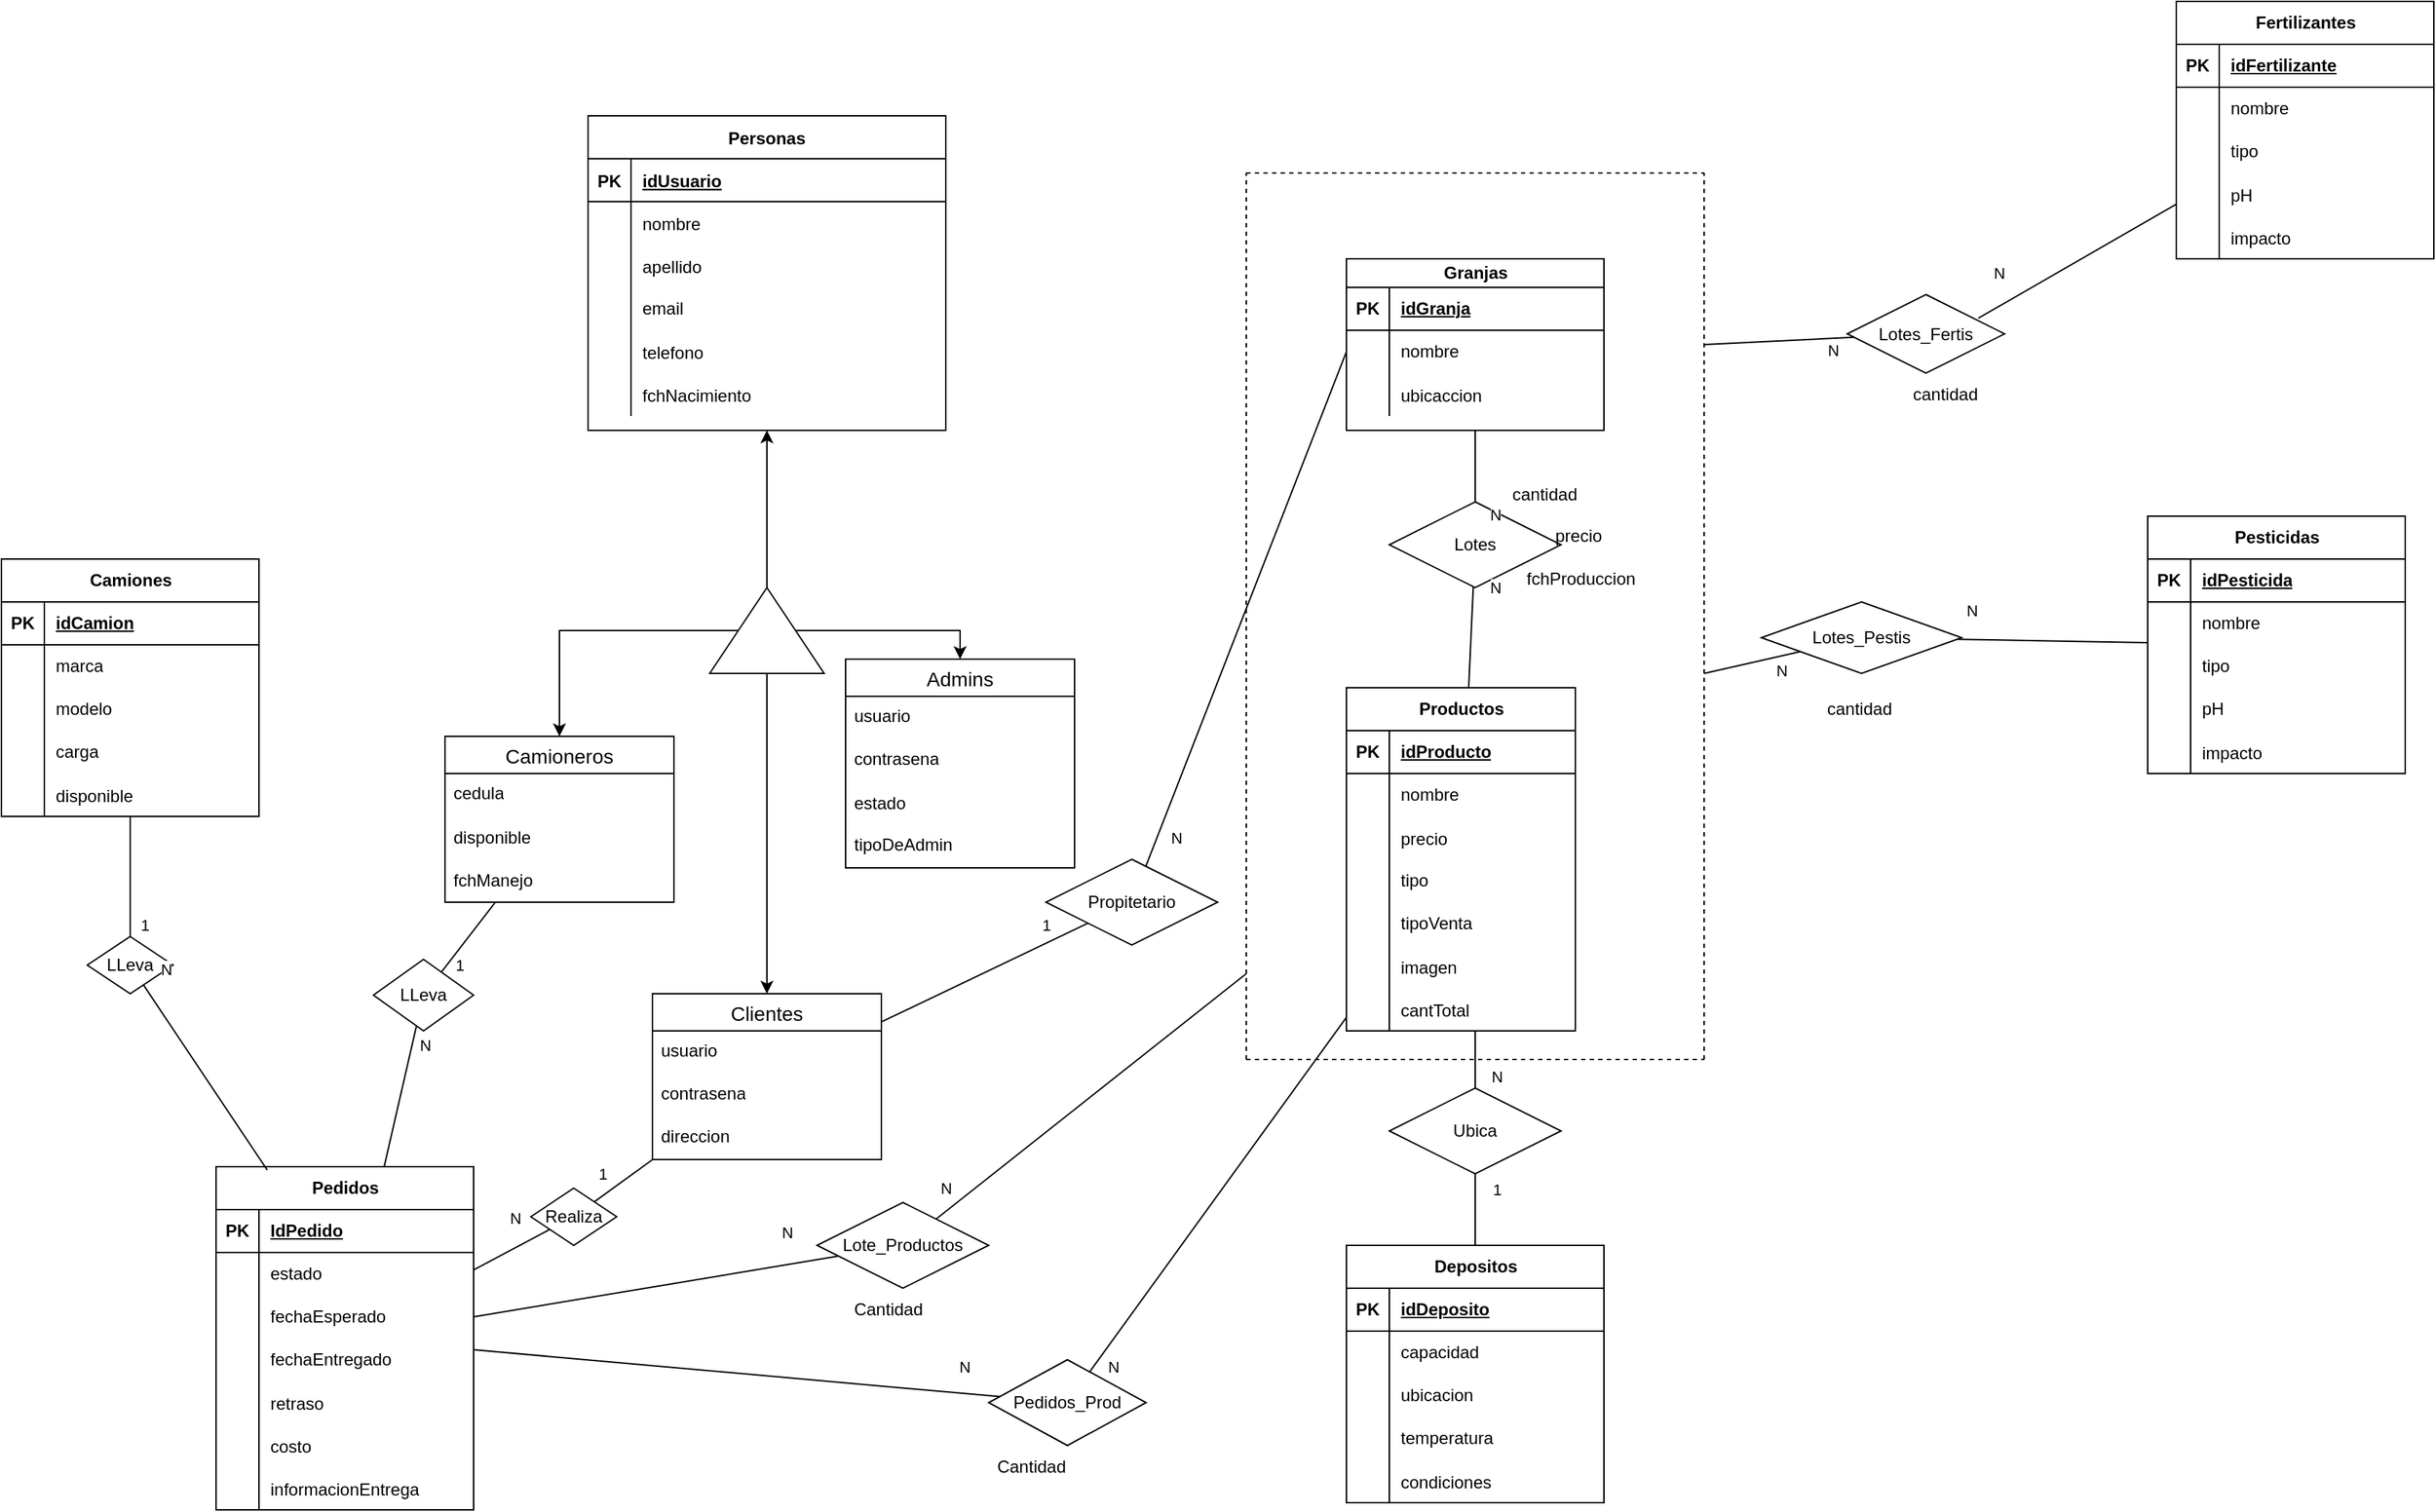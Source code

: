<mxfile version="21.7.2" type="device">
  <diagram id="R2lEEEUBdFMjLlhIrx00" name="Page-1">
    <mxGraphModel dx="1969" dy="892" grid="1" gridSize="10" guides="1" tooltips="1" connect="1" arrows="1" fold="1" page="1" pageScale="1" pageWidth="1920" pageHeight="1200" math="0" shadow="0" extFonts="Permanent Marker^https://fonts.googleapis.com/css?family=Permanent+Marker">
      <root>
        <object label="" id="0">
          <mxCell />
        </object>
        <mxCell id="1" parent="0" />
        <mxCell id="C-vyLk0tnHw3VtMMgP7b-23" value="Personas" style="shape=table;startSize=30;container=1;collapsible=1;childLayout=tableLayout;fixedRows=1;rowLines=0;fontStyle=1;align=center;resizeLast=1;" parent="1" vertex="1">
          <mxGeometry x="530" y="100" width="250" height="220" as="geometry" />
        </mxCell>
        <mxCell id="C-vyLk0tnHw3VtMMgP7b-24" value="" style="shape=partialRectangle;collapsible=0;dropTarget=0;pointerEvents=0;fillColor=none;points=[[0,0.5],[1,0.5]];portConstraint=eastwest;top=0;left=0;right=0;bottom=1;" parent="C-vyLk0tnHw3VtMMgP7b-23" vertex="1">
          <mxGeometry y="30" width="250" height="30" as="geometry" />
        </mxCell>
        <mxCell id="C-vyLk0tnHw3VtMMgP7b-25" value="PK" style="shape=partialRectangle;overflow=hidden;connectable=0;fillColor=none;top=0;left=0;bottom=0;right=0;fontStyle=1;" parent="C-vyLk0tnHw3VtMMgP7b-24" vertex="1">
          <mxGeometry width="30" height="30" as="geometry">
            <mxRectangle width="30" height="30" as="alternateBounds" />
          </mxGeometry>
        </mxCell>
        <mxCell id="C-vyLk0tnHw3VtMMgP7b-26" value="idUsuario" style="shape=partialRectangle;overflow=hidden;connectable=0;fillColor=none;top=0;left=0;bottom=0;right=0;align=left;spacingLeft=6;fontStyle=5;" parent="C-vyLk0tnHw3VtMMgP7b-24" vertex="1">
          <mxGeometry x="30" width="220" height="30" as="geometry">
            <mxRectangle width="220" height="30" as="alternateBounds" />
          </mxGeometry>
        </mxCell>
        <mxCell id="C-vyLk0tnHw3VtMMgP7b-27" value="" style="shape=partialRectangle;collapsible=0;dropTarget=0;pointerEvents=0;fillColor=none;points=[[0,0.5],[1,0.5]];portConstraint=eastwest;top=0;left=0;right=0;bottom=0;" parent="C-vyLk0tnHw3VtMMgP7b-23" vertex="1">
          <mxGeometry y="60" width="250" height="30" as="geometry" />
        </mxCell>
        <mxCell id="C-vyLk0tnHw3VtMMgP7b-28" value="" style="shape=partialRectangle;overflow=hidden;connectable=0;fillColor=none;top=0;left=0;bottom=0;right=0;" parent="C-vyLk0tnHw3VtMMgP7b-27" vertex="1">
          <mxGeometry width="30" height="30" as="geometry">
            <mxRectangle width="30" height="30" as="alternateBounds" />
          </mxGeometry>
        </mxCell>
        <mxCell id="C-vyLk0tnHw3VtMMgP7b-29" value="nombre" style="shape=partialRectangle;overflow=hidden;connectable=0;fillColor=none;top=0;left=0;bottom=0;right=0;align=left;spacingLeft=6;" parent="C-vyLk0tnHw3VtMMgP7b-27" vertex="1">
          <mxGeometry x="30" width="220" height="30" as="geometry">
            <mxRectangle width="220" height="30" as="alternateBounds" />
          </mxGeometry>
        </mxCell>
        <mxCell id="d6vLBlp-HSwoDwpcHl4a-75" value="" style="shape=tableRow;horizontal=0;startSize=0;swimlaneHead=0;swimlaneBody=0;fillColor=none;collapsible=0;dropTarget=0;points=[[0,0.5],[1,0.5]];portConstraint=eastwest;top=0;left=0;right=0;bottom=0;" parent="C-vyLk0tnHw3VtMMgP7b-23" vertex="1">
          <mxGeometry y="90" width="250" height="30" as="geometry" />
        </mxCell>
        <mxCell id="d6vLBlp-HSwoDwpcHl4a-76" value="" style="shape=partialRectangle;connectable=0;fillColor=none;top=0;left=0;bottom=0;right=0;editable=1;overflow=hidden;" parent="d6vLBlp-HSwoDwpcHl4a-75" vertex="1">
          <mxGeometry width="30" height="30" as="geometry">
            <mxRectangle width="30" height="30" as="alternateBounds" />
          </mxGeometry>
        </mxCell>
        <mxCell id="d6vLBlp-HSwoDwpcHl4a-77" value="apellido" style="shape=partialRectangle;connectable=0;fillColor=none;top=0;left=0;bottom=0;right=0;align=left;spacingLeft=6;overflow=hidden;" parent="d6vLBlp-HSwoDwpcHl4a-75" vertex="1">
          <mxGeometry x="30" width="220" height="30" as="geometry">
            <mxRectangle width="220" height="30" as="alternateBounds" />
          </mxGeometry>
        </mxCell>
        <mxCell id="d6vLBlp-HSwoDwpcHl4a-67" value="" style="shape=tableRow;horizontal=0;startSize=0;swimlaneHead=0;swimlaneBody=0;fillColor=none;collapsible=0;dropTarget=0;points=[[0,0.5],[1,0.5]];portConstraint=eastwest;top=0;left=0;right=0;bottom=0;" parent="C-vyLk0tnHw3VtMMgP7b-23" vertex="1">
          <mxGeometry y="120" width="250" height="30" as="geometry" />
        </mxCell>
        <mxCell id="d6vLBlp-HSwoDwpcHl4a-68" value="" style="shape=partialRectangle;connectable=0;fillColor=none;top=0;left=0;bottom=0;right=0;fontStyle=0;overflow=hidden;whiteSpace=wrap;html=1;" parent="d6vLBlp-HSwoDwpcHl4a-67" vertex="1">
          <mxGeometry width="30" height="30" as="geometry">
            <mxRectangle width="30" height="30" as="alternateBounds" />
          </mxGeometry>
        </mxCell>
        <mxCell id="d6vLBlp-HSwoDwpcHl4a-69" value="email" style="shape=partialRectangle;connectable=0;fillColor=none;top=0;left=0;bottom=0;right=0;align=left;spacingLeft=6;fontStyle=0;overflow=hidden;whiteSpace=wrap;html=1;" parent="d6vLBlp-HSwoDwpcHl4a-67" vertex="1">
          <mxGeometry x="30" width="220" height="30" as="geometry">
            <mxRectangle width="220" height="30" as="alternateBounds" />
          </mxGeometry>
        </mxCell>
        <mxCell id="d6vLBlp-HSwoDwpcHl4a-63" value="" style="shape=tableRow;horizontal=0;startSize=0;swimlaneHead=0;swimlaneBody=0;fillColor=none;collapsible=0;dropTarget=0;points=[[0,0.5],[1,0.5]];portConstraint=eastwest;top=0;left=0;right=0;bottom=0;" parent="C-vyLk0tnHw3VtMMgP7b-23" vertex="1">
          <mxGeometry y="150" width="250" height="30" as="geometry" />
        </mxCell>
        <mxCell id="d6vLBlp-HSwoDwpcHl4a-64" value="" style="shape=partialRectangle;connectable=0;fillColor=none;top=0;left=0;bottom=0;right=0;editable=1;overflow=hidden;" parent="d6vLBlp-HSwoDwpcHl4a-63" vertex="1">
          <mxGeometry width="30" height="30" as="geometry">
            <mxRectangle width="30" height="30" as="alternateBounds" />
          </mxGeometry>
        </mxCell>
        <mxCell id="d6vLBlp-HSwoDwpcHl4a-65" value="telefono" style="shape=partialRectangle;connectable=0;fillColor=none;top=0;left=0;bottom=0;right=0;align=left;spacingLeft=6;overflow=hidden;" parent="d6vLBlp-HSwoDwpcHl4a-63" vertex="1">
          <mxGeometry x="30" width="220" height="30" as="geometry">
            <mxRectangle width="220" height="30" as="alternateBounds" />
          </mxGeometry>
        </mxCell>
        <mxCell id="d6vLBlp-HSwoDwpcHl4a-79" value="" style="shape=tableRow;horizontal=0;startSize=0;swimlaneHead=0;swimlaneBody=0;fillColor=none;collapsible=0;dropTarget=0;points=[[0,0.5],[1,0.5]];portConstraint=eastwest;top=0;left=0;right=0;bottom=0;" parent="C-vyLk0tnHw3VtMMgP7b-23" vertex="1">
          <mxGeometry y="180" width="250" height="30" as="geometry" />
        </mxCell>
        <mxCell id="d6vLBlp-HSwoDwpcHl4a-80" value="" style="shape=partialRectangle;connectable=0;fillColor=none;top=0;left=0;bottom=0;right=0;editable=1;overflow=hidden;" parent="d6vLBlp-HSwoDwpcHl4a-79" vertex="1">
          <mxGeometry width="30" height="30" as="geometry">
            <mxRectangle width="30" height="30" as="alternateBounds" />
          </mxGeometry>
        </mxCell>
        <mxCell id="d6vLBlp-HSwoDwpcHl4a-81" value="fchNacimiento" style="shape=partialRectangle;connectable=0;fillColor=none;top=0;left=0;bottom=0;right=0;align=left;spacingLeft=6;overflow=hidden;" parent="d6vLBlp-HSwoDwpcHl4a-79" vertex="1">
          <mxGeometry x="30" width="220" height="30" as="geometry">
            <mxRectangle width="220" height="30" as="alternateBounds" />
          </mxGeometry>
        </mxCell>
        <mxCell id="d6vLBlp-HSwoDwpcHl4a-83" style="edgeStyle=orthogonalEdgeStyle;rounded=0;orthogonalLoop=1;jettySize=auto;html=1;" parent="1" source="d6vLBlp-HSwoDwpcHl4a-82" target="C-vyLk0tnHw3VtMMgP7b-23" edge="1">
          <mxGeometry relative="1" as="geometry" />
        </mxCell>
        <mxCell id="d6vLBlp-HSwoDwpcHl4a-84" style="edgeStyle=orthogonalEdgeStyle;rounded=0;orthogonalLoop=1;jettySize=auto;html=1;" parent="1" source="d6vLBlp-HSwoDwpcHl4a-82" target="d6vLBlp-HSwoDwpcHl4a-107" edge="1">
          <mxGeometry relative="1" as="geometry">
            <mxPoint x="430" y="530" as="targetPoint" />
          </mxGeometry>
        </mxCell>
        <mxCell id="d6vLBlp-HSwoDwpcHl4a-85" style="edgeStyle=orthogonalEdgeStyle;rounded=0;orthogonalLoop=1;jettySize=auto;html=1;entryX=0.5;entryY=0;entryDx=0;entryDy=0;" parent="1" source="d6vLBlp-HSwoDwpcHl4a-82" target="d6vLBlp-HSwoDwpcHl4a-116" edge="1">
          <mxGeometry relative="1" as="geometry">
            <mxPoint x="880" y="550" as="targetPoint" />
          </mxGeometry>
        </mxCell>
        <mxCell id="d6vLBlp-HSwoDwpcHl4a-282" style="edgeStyle=orthogonalEdgeStyle;rounded=0;orthogonalLoop=1;jettySize=auto;html=1;entryX=0.5;entryY=0;entryDx=0;entryDy=0;" parent="1" source="d6vLBlp-HSwoDwpcHl4a-82" target="d6vLBlp-HSwoDwpcHl4a-111" edge="1">
          <mxGeometry relative="1" as="geometry" />
        </mxCell>
        <mxCell id="d6vLBlp-HSwoDwpcHl4a-82" value="" style="triangle;whiteSpace=wrap;html=1;rotation=-90;" parent="1" vertex="1">
          <mxGeometry x="625" y="420" width="60" height="80" as="geometry" />
        </mxCell>
        <mxCell id="d6vLBlp-HSwoDwpcHl4a-107" value="Camioneros" style="swimlane;fontStyle=0;childLayout=stackLayout;horizontal=1;startSize=26;horizontalStack=0;resizeParent=1;resizeParentMax=0;resizeLast=0;collapsible=1;marginBottom=0;align=center;fontSize=14;" parent="1" vertex="1">
          <mxGeometry x="430" y="534" width="160" height="116" as="geometry" />
        </mxCell>
        <mxCell id="d6vLBlp-HSwoDwpcHl4a-108" value="cedula&lt;br&gt;" style="text;strokeColor=none;fillColor=none;spacingLeft=4;spacingRight=4;overflow=hidden;rotatable=0;points=[[0,0.5],[1,0.5]];portConstraint=eastwest;fontSize=12;whiteSpace=wrap;html=1;" parent="d6vLBlp-HSwoDwpcHl4a-107" vertex="1">
          <mxGeometry y="26" width="160" height="30" as="geometry" />
        </mxCell>
        <mxCell id="ilvJNlpkp2nNO87h1dxm-1" value="disponible" style="text;strokeColor=none;fillColor=none;align=left;verticalAlign=middle;spacingLeft=4;spacingRight=4;overflow=hidden;points=[[0,0.5],[1,0.5]];portConstraint=eastwest;rotatable=0;whiteSpace=wrap;html=1;" parent="d6vLBlp-HSwoDwpcHl4a-107" vertex="1">
          <mxGeometry y="56" width="160" height="30" as="geometry" />
        </mxCell>
        <mxCell id="ilvJNlpkp2nNO87h1dxm-6" value="fchManejo" style="text;strokeColor=none;fillColor=none;align=left;verticalAlign=middle;spacingLeft=4;spacingRight=4;overflow=hidden;points=[[0,0.5],[1,0.5]];portConstraint=eastwest;rotatable=0;whiteSpace=wrap;html=1;" parent="d6vLBlp-HSwoDwpcHl4a-107" vertex="1">
          <mxGeometry y="86" width="160" height="30" as="geometry" />
        </mxCell>
        <mxCell id="d6vLBlp-HSwoDwpcHl4a-111" value="Clientes" style="swimlane;fontStyle=0;childLayout=stackLayout;horizontal=1;startSize=26;horizontalStack=0;resizeParent=1;resizeParentMax=0;resizeLast=0;collapsible=1;marginBottom=0;align=center;fontSize=14;" parent="1" vertex="1">
          <mxGeometry x="575" y="714" width="160" height="116" as="geometry" />
        </mxCell>
        <mxCell id="d6vLBlp-HSwoDwpcHl4a-112" value="usuario" style="text;strokeColor=none;fillColor=none;spacingLeft=4;spacingRight=4;overflow=hidden;rotatable=0;points=[[0,0.5],[1,0.5]];portConstraint=eastwest;fontSize=12;whiteSpace=wrap;html=1;" parent="d6vLBlp-HSwoDwpcHl4a-111" vertex="1">
          <mxGeometry y="26" width="160" height="30" as="geometry" />
        </mxCell>
        <mxCell id="d6vLBlp-HSwoDwpcHl4a-113" value="contrasena" style="text;strokeColor=none;fillColor=none;spacingLeft=4;spacingRight=4;overflow=hidden;rotatable=0;points=[[0,0.5],[1,0.5]];portConstraint=eastwest;fontSize=12;whiteSpace=wrap;html=1;" parent="d6vLBlp-HSwoDwpcHl4a-111" vertex="1">
          <mxGeometry y="56" width="160" height="30" as="geometry" />
        </mxCell>
        <mxCell id="d6vLBlp-HSwoDwpcHl4a-114" value="direccion" style="text;strokeColor=none;fillColor=none;spacingLeft=4;spacingRight=4;overflow=hidden;rotatable=0;points=[[0,0.5],[1,0.5]];portConstraint=eastwest;fontSize=12;whiteSpace=wrap;html=1;" parent="d6vLBlp-HSwoDwpcHl4a-111" vertex="1">
          <mxGeometry y="86" width="160" height="30" as="geometry" />
        </mxCell>
        <mxCell id="d6vLBlp-HSwoDwpcHl4a-116" value="Admins" style="swimlane;fontStyle=0;childLayout=stackLayout;horizontal=1;startSize=26;horizontalStack=0;resizeParent=1;resizeParentMax=0;resizeLast=0;collapsible=1;marginBottom=0;align=center;fontSize=14;" parent="1" vertex="1">
          <mxGeometry x="710" y="480" width="160" height="146" as="geometry" />
        </mxCell>
        <mxCell id="d6vLBlp-HSwoDwpcHl4a-117" value="usuario" style="text;strokeColor=none;fillColor=none;spacingLeft=4;spacingRight=4;overflow=hidden;rotatable=0;points=[[0,0.5],[1,0.5]];portConstraint=eastwest;fontSize=12;whiteSpace=wrap;html=1;" parent="d6vLBlp-HSwoDwpcHl4a-116" vertex="1">
          <mxGeometry y="26" width="160" height="30" as="geometry" />
        </mxCell>
        <mxCell id="d6vLBlp-HSwoDwpcHl4a-118" value="contrasena" style="text;strokeColor=none;fillColor=none;spacingLeft=4;spacingRight=4;overflow=hidden;rotatable=0;points=[[0,0.5],[1,0.5]];portConstraint=eastwest;fontSize=12;whiteSpace=wrap;html=1;" parent="d6vLBlp-HSwoDwpcHl4a-116" vertex="1">
          <mxGeometry y="56" width="160" height="30" as="geometry" />
        </mxCell>
        <mxCell id="gsDsA9cYvzCprCHpnG2y-5" value="estado" style="text;strokeColor=none;fillColor=none;align=left;verticalAlign=middle;spacingLeft=4;spacingRight=4;overflow=hidden;points=[[0,0.5],[1,0.5]];portConstraint=eastwest;rotatable=0;whiteSpace=wrap;html=1;" parent="d6vLBlp-HSwoDwpcHl4a-116" vertex="1">
          <mxGeometry y="86" width="160" height="30" as="geometry" />
        </mxCell>
        <mxCell id="d6vLBlp-HSwoDwpcHl4a-119" value="tipoDeAdmin&lt;br&gt;" style="text;strokeColor=none;fillColor=none;spacingLeft=4;spacingRight=4;overflow=hidden;rotatable=0;points=[[0,0.5],[1,0.5]];portConstraint=eastwest;fontSize=12;whiteSpace=wrap;html=1;" parent="d6vLBlp-HSwoDwpcHl4a-116" vertex="1">
          <mxGeometry y="116" width="160" height="30" as="geometry" />
        </mxCell>
        <mxCell id="d6vLBlp-HSwoDwpcHl4a-120" value="Lote_Productos" style="shape=rhombus;perimeter=rhombusPerimeter;whiteSpace=wrap;html=1;align=center;" parent="1" vertex="1">
          <mxGeometry x="690" y="860" width="120" height="60" as="geometry" />
        </mxCell>
        <mxCell id="d6vLBlp-HSwoDwpcHl4a-121" value="Camiones" style="shape=table;startSize=30;container=1;collapsible=1;childLayout=tableLayout;fixedRows=1;rowLines=0;fontStyle=1;align=center;resizeLast=1;html=1;" parent="1" vertex="1">
          <mxGeometry x="120" y="410" width="180" height="180" as="geometry" />
        </mxCell>
        <mxCell id="d6vLBlp-HSwoDwpcHl4a-122" value="" style="shape=tableRow;horizontal=0;startSize=0;swimlaneHead=0;swimlaneBody=0;fillColor=none;collapsible=0;dropTarget=0;points=[[0,0.5],[1,0.5]];portConstraint=eastwest;top=0;left=0;right=0;bottom=1;" parent="d6vLBlp-HSwoDwpcHl4a-121" vertex="1">
          <mxGeometry y="30" width="180" height="30" as="geometry" />
        </mxCell>
        <mxCell id="d6vLBlp-HSwoDwpcHl4a-123" value="PK" style="shape=partialRectangle;connectable=0;fillColor=none;top=0;left=0;bottom=0;right=0;fontStyle=1;overflow=hidden;whiteSpace=wrap;html=1;" parent="d6vLBlp-HSwoDwpcHl4a-122" vertex="1">
          <mxGeometry width="30" height="30" as="geometry">
            <mxRectangle width="30" height="30" as="alternateBounds" />
          </mxGeometry>
        </mxCell>
        <mxCell id="d6vLBlp-HSwoDwpcHl4a-124" value="idCamion" style="shape=partialRectangle;connectable=0;fillColor=none;top=0;left=0;bottom=0;right=0;align=left;spacingLeft=6;fontStyle=5;overflow=hidden;whiteSpace=wrap;html=1;" parent="d6vLBlp-HSwoDwpcHl4a-122" vertex="1">
          <mxGeometry x="30" width="150" height="30" as="geometry">
            <mxRectangle width="150" height="30" as="alternateBounds" />
          </mxGeometry>
        </mxCell>
        <mxCell id="d6vLBlp-HSwoDwpcHl4a-125" value="" style="shape=tableRow;horizontal=0;startSize=0;swimlaneHead=0;swimlaneBody=0;fillColor=none;collapsible=0;dropTarget=0;points=[[0,0.5],[1,0.5]];portConstraint=eastwest;top=0;left=0;right=0;bottom=0;" parent="d6vLBlp-HSwoDwpcHl4a-121" vertex="1">
          <mxGeometry y="60" width="180" height="30" as="geometry" />
        </mxCell>
        <mxCell id="d6vLBlp-HSwoDwpcHl4a-126" value="" style="shape=partialRectangle;connectable=0;fillColor=none;top=0;left=0;bottom=0;right=0;editable=1;overflow=hidden;whiteSpace=wrap;html=1;" parent="d6vLBlp-HSwoDwpcHl4a-125" vertex="1">
          <mxGeometry width="30" height="30" as="geometry">
            <mxRectangle width="30" height="30" as="alternateBounds" />
          </mxGeometry>
        </mxCell>
        <mxCell id="d6vLBlp-HSwoDwpcHl4a-127" value="marca" style="shape=partialRectangle;connectable=0;fillColor=none;top=0;left=0;bottom=0;right=0;align=left;spacingLeft=6;overflow=hidden;whiteSpace=wrap;html=1;" parent="d6vLBlp-HSwoDwpcHl4a-125" vertex="1">
          <mxGeometry x="30" width="150" height="30" as="geometry">
            <mxRectangle width="150" height="30" as="alternateBounds" />
          </mxGeometry>
        </mxCell>
        <mxCell id="d6vLBlp-HSwoDwpcHl4a-128" value="" style="shape=tableRow;horizontal=0;startSize=0;swimlaneHead=0;swimlaneBody=0;fillColor=none;collapsible=0;dropTarget=0;points=[[0,0.5],[1,0.5]];portConstraint=eastwest;top=0;left=0;right=0;bottom=0;" parent="d6vLBlp-HSwoDwpcHl4a-121" vertex="1">
          <mxGeometry y="90" width="180" height="30" as="geometry" />
        </mxCell>
        <mxCell id="d6vLBlp-HSwoDwpcHl4a-129" value="" style="shape=partialRectangle;connectable=0;fillColor=none;top=0;left=0;bottom=0;right=0;editable=1;overflow=hidden;whiteSpace=wrap;html=1;" parent="d6vLBlp-HSwoDwpcHl4a-128" vertex="1">
          <mxGeometry width="30" height="30" as="geometry">
            <mxRectangle width="30" height="30" as="alternateBounds" />
          </mxGeometry>
        </mxCell>
        <mxCell id="d6vLBlp-HSwoDwpcHl4a-130" value="modelo" style="shape=partialRectangle;connectable=0;fillColor=none;top=0;left=0;bottom=0;right=0;align=left;spacingLeft=6;overflow=hidden;whiteSpace=wrap;html=1;" parent="d6vLBlp-HSwoDwpcHl4a-128" vertex="1">
          <mxGeometry x="30" width="150" height="30" as="geometry">
            <mxRectangle width="150" height="30" as="alternateBounds" />
          </mxGeometry>
        </mxCell>
        <mxCell id="d6vLBlp-HSwoDwpcHl4a-131" value="" style="shape=tableRow;horizontal=0;startSize=0;swimlaneHead=0;swimlaneBody=0;fillColor=none;collapsible=0;dropTarget=0;points=[[0,0.5],[1,0.5]];portConstraint=eastwest;top=0;left=0;right=0;bottom=0;" parent="d6vLBlp-HSwoDwpcHl4a-121" vertex="1">
          <mxGeometry y="120" width="180" height="30" as="geometry" />
        </mxCell>
        <mxCell id="d6vLBlp-HSwoDwpcHl4a-132" value="" style="shape=partialRectangle;connectable=0;fillColor=none;top=0;left=0;bottom=0;right=0;editable=1;overflow=hidden;whiteSpace=wrap;html=1;" parent="d6vLBlp-HSwoDwpcHl4a-131" vertex="1">
          <mxGeometry width="30" height="30" as="geometry">
            <mxRectangle width="30" height="30" as="alternateBounds" />
          </mxGeometry>
        </mxCell>
        <mxCell id="d6vLBlp-HSwoDwpcHl4a-133" value="carga" style="shape=partialRectangle;connectable=0;fillColor=none;top=0;left=0;bottom=0;right=0;align=left;spacingLeft=6;overflow=hidden;whiteSpace=wrap;html=1;" parent="d6vLBlp-HSwoDwpcHl4a-131" vertex="1">
          <mxGeometry x="30" width="150" height="30" as="geometry">
            <mxRectangle width="150" height="30" as="alternateBounds" />
          </mxGeometry>
        </mxCell>
        <mxCell id="d6vLBlp-HSwoDwpcHl4a-135" value="" style="shape=tableRow;horizontal=0;startSize=0;swimlaneHead=0;swimlaneBody=0;fillColor=none;collapsible=0;dropTarget=0;points=[[0,0.5],[1,0.5]];portConstraint=eastwest;top=0;left=0;right=0;bottom=0;" parent="d6vLBlp-HSwoDwpcHl4a-121" vertex="1">
          <mxGeometry y="150" width="180" height="30" as="geometry" />
        </mxCell>
        <mxCell id="d6vLBlp-HSwoDwpcHl4a-136" value="" style="shape=partialRectangle;connectable=0;fillColor=none;top=0;left=0;bottom=0;right=0;editable=1;overflow=hidden;" parent="d6vLBlp-HSwoDwpcHl4a-135" vertex="1">
          <mxGeometry width="30" height="30" as="geometry">
            <mxRectangle width="30" height="30" as="alternateBounds" />
          </mxGeometry>
        </mxCell>
        <mxCell id="d6vLBlp-HSwoDwpcHl4a-137" value="disponible" style="shape=partialRectangle;connectable=0;fillColor=none;top=0;left=0;bottom=0;right=0;align=left;spacingLeft=6;overflow=hidden;" parent="d6vLBlp-HSwoDwpcHl4a-135" vertex="1">
          <mxGeometry x="30" width="150" height="30" as="geometry">
            <mxRectangle width="150" height="30" as="alternateBounds" />
          </mxGeometry>
        </mxCell>
        <mxCell id="d6vLBlp-HSwoDwpcHl4a-138" value="Pedidos" style="shape=table;startSize=30;container=1;collapsible=1;childLayout=tableLayout;fixedRows=1;rowLines=0;fontStyle=1;align=center;resizeLast=1;html=1;" parent="1" vertex="1">
          <mxGeometry x="270" y="835" width="180" height="240" as="geometry" />
        </mxCell>
        <mxCell id="d6vLBlp-HSwoDwpcHl4a-139" value="" style="shape=tableRow;horizontal=0;startSize=0;swimlaneHead=0;swimlaneBody=0;fillColor=none;collapsible=0;dropTarget=0;points=[[0,0.5],[1,0.5]];portConstraint=eastwest;top=0;left=0;right=0;bottom=1;" parent="d6vLBlp-HSwoDwpcHl4a-138" vertex="1">
          <mxGeometry y="30" width="180" height="30" as="geometry" />
        </mxCell>
        <mxCell id="d6vLBlp-HSwoDwpcHl4a-140" value="PK" style="shape=partialRectangle;connectable=0;fillColor=none;top=0;left=0;bottom=0;right=0;fontStyle=1;overflow=hidden;whiteSpace=wrap;html=1;" parent="d6vLBlp-HSwoDwpcHl4a-139" vertex="1">
          <mxGeometry width="30" height="30" as="geometry">
            <mxRectangle width="30" height="30" as="alternateBounds" />
          </mxGeometry>
        </mxCell>
        <mxCell id="d6vLBlp-HSwoDwpcHl4a-141" value="IdPedido" style="shape=partialRectangle;connectable=0;fillColor=none;top=0;left=0;bottom=0;right=0;align=left;spacingLeft=6;fontStyle=5;overflow=hidden;whiteSpace=wrap;html=1;" parent="d6vLBlp-HSwoDwpcHl4a-139" vertex="1">
          <mxGeometry x="30" width="150" height="30" as="geometry">
            <mxRectangle width="150" height="30" as="alternateBounds" />
          </mxGeometry>
        </mxCell>
        <mxCell id="d6vLBlp-HSwoDwpcHl4a-142" value="" style="shape=tableRow;horizontal=0;startSize=0;swimlaneHead=0;swimlaneBody=0;fillColor=none;collapsible=0;dropTarget=0;points=[[0,0.5],[1,0.5]];portConstraint=eastwest;top=0;left=0;right=0;bottom=0;" parent="d6vLBlp-HSwoDwpcHl4a-138" vertex="1">
          <mxGeometry y="60" width="180" height="30" as="geometry" />
        </mxCell>
        <mxCell id="d6vLBlp-HSwoDwpcHl4a-143" value="" style="shape=partialRectangle;connectable=0;fillColor=none;top=0;left=0;bottom=0;right=0;editable=1;overflow=hidden;whiteSpace=wrap;html=1;" parent="d6vLBlp-HSwoDwpcHl4a-142" vertex="1">
          <mxGeometry width="30" height="30" as="geometry">
            <mxRectangle width="30" height="30" as="alternateBounds" />
          </mxGeometry>
        </mxCell>
        <mxCell id="d6vLBlp-HSwoDwpcHl4a-144" value="estado" style="shape=partialRectangle;connectable=0;fillColor=none;top=0;left=0;bottom=0;right=0;align=left;spacingLeft=6;overflow=hidden;whiteSpace=wrap;html=1;" parent="d6vLBlp-HSwoDwpcHl4a-142" vertex="1">
          <mxGeometry x="30" width="150" height="30" as="geometry">
            <mxRectangle width="150" height="30" as="alternateBounds" />
          </mxGeometry>
        </mxCell>
        <mxCell id="d6vLBlp-HSwoDwpcHl4a-145" value="" style="shape=tableRow;horizontal=0;startSize=0;swimlaneHead=0;swimlaneBody=0;fillColor=none;collapsible=0;dropTarget=0;points=[[0,0.5],[1,0.5]];portConstraint=eastwest;top=0;left=0;right=0;bottom=0;" parent="d6vLBlp-HSwoDwpcHl4a-138" vertex="1">
          <mxGeometry y="90" width="180" height="30" as="geometry" />
        </mxCell>
        <mxCell id="d6vLBlp-HSwoDwpcHl4a-146" value="" style="shape=partialRectangle;connectable=0;fillColor=none;top=0;left=0;bottom=0;right=0;editable=1;overflow=hidden;whiteSpace=wrap;html=1;" parent="d6vLBlp-HSwoDwpcHl4a-145" vertex="1">
          <mxGeometry width="30" height="30" as="geometry">
            <mxRectangle width="30" height="30" as="alternateBounds" />
          </mxGeometry>
        </mxCell>
        <mxCell id="d6vLBlp-HSwoDwpcHl4a-147" value="fechaEsperado" style="shape=partialRectangle;connectable=0;fillColor=none;top=0;left=0;bottom=0;right=0;align=left;spacingLeft=6;overflow=hidden;whiteSpace=wrap;html=1;" parent="d6vLBlp-HSwoDwpcHl4a-145" vertex="1">
          <mxGeometry x="30" width="150" height="30" as="geometry">
            <mxRectangle width="150" height="30" as="alternateBounds" />
          </mxGeometry>
        </mxCell>
        <mxCell id="d6vLBlp-HSwoDwpcHl4a-148" value="" style="shape=tableRow;horizontal=0;startSize=0;swimlaneHead=0;swimlaneBody=0;fillColor=none;collapsible=0;dropTarget=0;points=[[0,0.5],[1,0.5]];portConstraint=eastwest;top=0;left=0;right=0;bottom=0;" parent="d6vLBlp-HSwoDwpcHl4a-138" vertex="1">
          <mxGeometry y="120" width="180" height="30" as="geometry" />
        </mxCell>
        <mxCell id="d6vLBlp-HSwoDwpcHl4a-149" value="" style="shape=partialRectangle;connectable=0;fillColor=none;top=0;left=0;bottom=0;right=0;editable=1;overflow=hidden;whiteSpace=wrap;html=1;" parent="d6vLBlp-HSwoDwpcHl4a-148" vertex="1">
          <mxGeometry width="30" height="30" as="geometry">
            <mxRectangle width="30" height="30" as="alternateBounds" />
          </mxGeometry>
        </mxCell>
        <mxCell id="d6vLBlp-HSwoDwpcHl4a-150" value="fechaEntregado" style="shape=partialRectangle;connectable=0;fillColor=none;top=0;left=0;bottom=0;right=0;align=left;spacingLeft=6;overflow=hidden;whiteSpace=wrap;html=1;" parent="d6vLBlp-HSwoDwpcHl4a-148" vertex="1">
          <mxGeometry x="30" width="150" height="30" as="geometry">
            <mxRectangle width="150" height="30" as="alternateBounds" />
          </mxGeometry>
        </mxCell>
        <mxCell id="d6vLBlp-HSwoDwpcHl4a-156" value="" style="shape=tableRow;horizontal=0;startSize=0;swimlaneHead=0;swimlaneBody=0;fillColor=none;collapsible=0;dropTarget=0;points=[[0,0.5],[1,0.5]];portConstraint=eastwest;top=0;left=0;right=0;bottom=0;" parent="d6vLBlp-HSwoDwpcHl4a-138" vertex="1">
          <mxGeometry y="150" width="180" height="30" as="geometry" />
        </mxCell>
        <mxCell id="d6vLBlp-HSwoDwpcHl4a-157" value="" style="shape=partialRectangle;connectable=0;fillColor=none;top=0;left=0;bottom=0;right=0;editable=1;overflow=hidden;" parent="d6vLBlp-HSwoDwpcHl4a-156" vertex="1">
          <mxGeometry width="30" height="30" as="geometry">
            <mxRectangle width="30" height="30" as="alternateBounds" />
          </mxGeometry>
        </mxCell>
        <mxCell id="d6vLBlp-HSwoDwpcHl4a-158" value="retraso" style="shape=partialRectangle;connectable=0;fillColor=none;top=0;left=0;bottom=0;right=0;align=left;spacingLeft=6;overflow=hidden;" parent="d6vLBlp-HSwoDwpcHl4a-156" vertex="1">
          <mxGeometry x="30" width="150" height="30" as="geometry">
            <mxRectangle width="150" height="30" as="alternateBounds" />
          </mxGeometry>
        </mxCell>
        <mxCell id="d6vLBlp-HSwoDwpcHl4a-160" value="" style="shape=tableRow;horizontal=0;startSize=0;swimlaneHead=0;swimlaneBody=0;fillColor=none;collapsible=0;dropTarget=0;points=[[0,0.5],[1,0.5]];portConstraint=eastwest;top=0;left=0;right=0;bottom=0;" parent="d6vLBlp-HSwoDwpcHl4a-138" vertex="1">
          <mxGeometry y="180" width="180" height="30" as="geometry" />
        </mxCell>
        <mxCell id="d6vLBlp-HSwoDwpcHl4a-161" value="" style="shape=partialRectangle;connectable=0;fillColor=none;top=0;left=0;bottom=0;right=0;editable=1;overflow=hidden;" parent="d6vLBlp-HSwoDwpcHl4a-160" vertex="1">
          <mxGeometry width="30" height="30" as="geometry">
            <mxRectangle width="30" height="30" as="alternateBounds" />
          </mxGeometry>
        </mxCell>
        <mxCell id="d6vLBlp-HSwoDwpcHl4a-162" value="costo" style="shape=partialRectangle;connectable=0;fillColor=none;top=0;left=0;bottom=0;right=0;align=left;spacingLeft=6;overflow=hidden;" parent="d6vLBlp-HSwoDwpcHl4a-160" vertex="1">
          <mxGeometry x="30" width="150" height="30" as="geometry">
            <mxRectangle width="150" height="30" as="alternateBounds" />
          </mxGeometry>
        </mxCell>
        <mxCell id="d6vLBlp-HSwoDwpcHl4a-164" value="" style="shape=tableRow;horizontal=0;startSize=0;swimlaneHead=0;swimlaneBody=0;fillColor=none;collapsible=0;dropTarget=0;points=[[0,0.5],[1,0.5]];portConstraint=eastwest;top=0;left=0;right=0;bottom=0;" parent="d6vLBlp-HSwoDwpcHl4a-138" vertex="1">
          <mxGeometry y="210" width="180" height="30" as="geometry" />
        </mxCell>
        <mxCell id="d6vLBlp-HSwoDwpcHl4a-165" value="" style="shape=partialRectangle;connectable=0;fillColor=none;top=0;left=0;bottom=0;right=0;editable=1;overflow=hidden;" parent="d6vLBlp-HSwoDwpcHl4a-164" vertex="1">
          <mxGeometry width="30" height="30" as="geometry">
            <mxRectangle width="30" height="30" as="alternateBounds" />
          </mxGeometry>
        </mxCell>
        <mxCell id="d6vLBlp-HSwoDwpcHl4a-166" value="informacionEntrega" style="shape=partialRectangle;connectable=0;fillColor=none;top=0;left=0;bottom=0;right=0;align=left;spacingLeft=6;overflow=hidden;" parent="d6vLBlp-HSwoDwpcHl4a-164" vertex="1">
          <mxGeometry x="30" width="150" height="30" as="geometry">
            <mxRectangle width="150" height="30" as="alternateBounds" />
          </mxGeometry>
        </mxCell>
        <mxCell id="d6vLBlp-HSwoDwpcHl4a-167" value="Depositos" style="shape=table;startSize=30;container=1;collapsible=1;childLayout=tableLayout;fixedRows=1;rowLines=0;fontStyle=1;align=center;resizeLast=1;html=1;" parent="1" vertex="1">
          <mxGeometry x="1060" y="890" width="180" height="180" as="geometry" />
        </mxCell>
        <mxCell id="d6vLBlp-HSwoDwpcHl4a-168" value="" style="shape=tableRow;horizontal=0;startSize=0;swimlaneHead=0;swimlaneBody=0;fillColor=none;collapsible=0;dropTarget=0;points=[[0,0.5],[1,0.5]];portConstraint=eastwest;top=0;left=0;right=0;bottom=1;" parent="d6vLBlp-HSwoDwpcHl4a-167" vertex="1">
          <mxGeometry y="30" width="180" height="30" as="geometry" />
        </mxCell>
        <mxCell id="d6vLBlp-HSwoDwpcHl4a-169" value="PK" style="shape=partialRectangle;connectable=0;fillColor=none;top=0;left=0;bottom=0;right=0;fontStyle=1;overflow=hidden;whiteSpace=wrap;html=1;" parent="d6vLBlp-HSwoDwpcHl4a-168" vertex="1">
          <mxGeometry width="30" height="30" as="geometry">
            <mxRectangle width="30" height="30" as="alternateBounds" />
          </mxGeometry>
        </mxCell>
        <mxCell id="d6vLBlp-HSwoDwpcHl4a-170" value="idDeposito" style="shape=partialRectangle;connectable=0;fillColor=none;top=0;left=0;bottom=0;right=0;align=left;spacingLeft=6;fontStyle=5;overflow=hidden;whiteSpace=wrap;html=1;" parent="d6vLBlp-HSwoDwpcHl4a-168" vertex="1">
          <mxGeometry x="30" width="150" height="30" as="geometry">
            <mxRectangle width="150" height="30" as="alternateBounds" />
          </mxGeometry>
        </mxCell>
        <mxCell id="d6vLBlp-HSwoDwpcHl4a-171" value="" style="shape=tableRow;horizontal=0;startSize=0;swimlaneHead=0;swimlaneBody=0;fillColor=none;collapsible=0;dropTarget=0;points=[[0,0.5],[1,0.5]];portConstraint=eastwest;top=0;left=0;right=0;bottom=0;" parent="d6vLBlp-HSwoDwpcHl4a-167" vertex="1">
          <mxGeometry y="60" width="180" height="30" as="geometry" />
        </mxCell>
        <mxCell id="d6vLBlp-HSwoDwpcHl4a-172" value="" style="shape=partialRectangle;connectable=0;fillColor=none;top=0;left=0;bottom=0;right=0;editable=1;overflow=hidden;whiteSpace=wrap;html=1;" parent="d6vLBlp-HSwoDwpcHl4a-171" vertex="1">
          <mxGeometry width="30" height="30" as="geometry">
            <mxRectangle width="30" height="30" as="alternateBounds" />
          </mxGeometry>
        </mxCell>
        <mxCell id="d6vLBlp-HSwoDwpcHl4a-173" value="capacidad" style="shape=partialRectangle;connectable=0;fillColor=none;top=0;left=0;bottom=0;right=0;align=left;spacingLeft=6;overflow=hidden;whiteSpace=wrap;html=1;" parent="d6vLBlp-HSwoDwpcHl4a-171" vertex="1">
          <mxGeometry x="30" width="150" height="30" as="geometry">
            <mxRectangle width="150" height="30" as="alternateBounds" />
          </mxGeometry>
        </mxCell>
        <mxCell id="d6vLBlp-HSwoDwpcHl4a-174" value="" style="shape=tableRow;horizontal=0;startSize=0;swimlaneHead=0;swimlaneBody=0;fillColor=none;collapsible=0;dropTarget=0;points=[[0,0.5],[1,0.5]];portConstraint=eastwest;top=0;left=0;right=0;bottom=0;" parent="d6vLBlp-HSwoDwpcHl4a-167" vertex="1">
          <mxGeometry y="90" width="180" height="30" as="geometry" />
        </mxCell>
        <mxCell id="d6vLBlp-HSwoDwpcHl4a-175" value="" style="shape=partialRectangle;connectable=0;fillColor=none;top=0;left=0;bottom=0;right=0;editable=1;overflow=hidden;whiteSpace=wrap;html=1;" parent="d6vLBlp-HSwoDwpcHl4a-174" vertex="1">
          <mxGeometry width="30" height="30" as="geometry">
            <mxRectangle width="30" height="30" as="alternateBounds" />
          </mxGeometry>
        </mxCell>
        <mxCell id="d6vLBlp-HSwoDwpcHl4a-176" value="ubicacion" style="shape=partialRectangle;connectable=0;fillColor=none;top=0;left=0;bottom=0;right=0;align=left;spacingLeft=6;overflow=hidden;whiteSpace=wrap;html=1;" parent="d6vLBlp-HSwoDwpcHl4a-174" vertex="1">
          <mxGeometry x="30" width="150" height="30" as="geometry">
            <mxRectangle width="150" height="30" as="alternateBounds" />
          </mxGeometry>
        </mxCell>
        <mxCell id="d6vLBlp-HSwoDwpcHl4a-177" value="" style="shape=tableRow;horizontal=0;startSize=0;swimlaneHead=0;swimlaneBody=0;fillColor=none;collapsible=0;dropTarget=0;points=[[0,0.5],[1,0.5]];portConstraint=eastwest;top=0;left=0;right=0;bottom=0;" parent="d6vLBlp-HSwoDwpcHl4a-167" vertex="1">
          <mxGeometry y="120" width="180" height="30" as="geometry" />
        </mxCell>
        <mxCell id="d6vLBlp-HSwoDwpcHl4a-178" value="" style="shape=partialRectangle;connectable=0;fillColor=none;top=0;left=0;bottom=0;right=0;editable=1;overflow=hidden;whiteSpace=wrap;html=1;" parent="d6vLBlp-HSwoDwpcHl4a-177" vertex="1">
          <mxGeometry width="30" height="30" as="geometry">
            <mxRectangle width="30" height="30" as="alternateBounds" />
          </mxGeometry>
        </mxCell>
        <mxCell id="d6vLBlp-HSwoDwpcHl4a-179" value="temperatura" style="shape=partialRectangle;connectable=0;fillColor=none;top=0;left=0;bottom=0;right=0;align=left;spacingLeft=6;overflow=hidden;whiteSpace=wrap;html=1;" parent="d6vLBlp-HSwoDwpcHl4a-177" vertex="1">
          <mxGeometry x="30" width="150" height="30" as="geometry">
            <mxRectangle width="150" height="30" as="alternateBounds" />
          </mxGeometry>
        </mxCell>
        <mxCell id="d6vLBlp-HSwoDwpcHl4a-181" value="" style="shape=tableRow;horizontal=0;startSize=0;swimlaneHead=0;swimlaneBody=0;fillColor=none;collapsible=0;dropTarget=0;points=[[0,0.5],[1,0.5]];portConstraint=eastwest;top=0;left=0;right=0;bottom=0;" parent="d6vLBlp-HSwoDwpcHl4a-167" vertex="1">
          <mxGeometry y="150" width="180" height="30" as="geometry" />
        </mxCell>
        <mxCell id="d6vLBlp-HSwoDwpcHl4a-182" value="" style="shape=partialRectangle;connectable=0;fillColor=none;top=0;left=0;bottom=0;right=0;editable=1;overflow=hidden;" parent="d6vLBlp-HSwoDwpcHl4a-181" vertex="1">
          <mxGeometry width="30" height="30" as="geometry">
            <mxRectangle width="30" height="30" as="alternateBounds" />
          </mxGeometry>
        </mxCell>
        <mxCell id="d6vLBlp-HSwoDwpcHl4a-183" value="condiciones" style="shape=partialRectangle;connectable=0;fillColor=none;top=0;left=0;bottom=0;right=0;align=left;spacingLeft=6;overflow=hidden;" parent="d6vLBlp-HSwoDwpcHl4a-181" vertex="1">
          <mxGeometry x="30" width="150" height="30" as="geometry">
            <mxRectangle width="150" height="30" as="alternateBounds" />
          </mxGeometry>
        </mxCell>
        <mxCell id="d6vLBlp-HSwoDwpcHl4a-188" value="Productos" style="shape=table;startSize=30;container=1;collapsible=1;childLayout=tableLayout;fixedRows=1;rowLines=0;fontStyle=1;align=center;resizeLast=1;html=1;" parent="1" vertex="1">
          <mxGeometry x="1060" y="500" width="160" height="240" as="geometry" />
        </mxCell>
        <mxCell id="d6vLBlp-HSwoDwpcHl4a-189" value="" style="shape=tableRow;horizontal=0;startSize=0;swimlaneHead=0;swimlaneBody=0;fillColor=none;collapsible=0;dropTarget=0;points=[[0,0.5],[1,0.5]];portConstraint=eastwest;top=0;left=0;right=0;bottom=1;" parent="d6vLBlp-HSwoDwpcHl4a-188" vertex="1">
          <mxGeometry y="30" width="160" height="30" as="geometry" />
        </mxCell>
        <mxCell id="d6vLBlp-HSwoDwpcHl4a-190" value="PK" style="shape=partialRectangle;connectable=0;fillColor=none;top=0;left=0;bottom=0;right=0;fontStyle=1;overflow=hidden;whiteSpace=wrap;html=1;" parent="d6vLBlp-HSwoDwpcHl4a-189" vertex="1">
          <mxGeometry width="30" height="30" as="geometry">
            <mxRectangle width="30" height="30" as="alternateBounds" />
          </mxGeometry>
        </mxCell>
        <mxCell id="d6vLBlp-HSwoDwpcHl4a-191" value="idProducto" style="shape=partialRectangle;connectable=0;fillColor=none;top=0;left=0;bottom=0;right=0;align=left;spacingLeft=6;fontStyle=5;overflow=hidden;whiteSpace=wrap;html=1;" parent="d6vLBlp-HSwoDwpcHl4a-189" vertex="1">
          <mxGeometry x="30" width="130" height="30" as="geometry">
            <mxRectangle width="130" height="30" as="alternateBounds" />
          </mxGeometry>
        </mxCell>
        <mxCell id="d6vLBlp-HSwoDwpcHl4a-192" value="" style="shape=tableRow;horizontal=0;startSize=0;swimlaneHead=0;swimlaneBody=0;fillColor=none;collapsible=0;dropTarget=0;points=[[0,0.5],[1,0.5]];portConstraint=eastwest;top=0;left=0;right=0;bottom=0;" parent="d6vLBlp-HSwoDwpcHl4a-188" vertex="1">
          <mxGeometry y="60" width="160" height="30" as="geometry" />
        </mxCell>
        <mxCell id="d6vLBlp-HSwoDwpcHl4a-193" value="" style="shape=partialRectangle;connectable=0;fillColor=none;top=0;left=0;bottom=0;right=0;editable=1;overflow=hidden;whiteSpace=wrap;html=1;" parent="d6vLBlp-HSwoDwpcHl4a-192" vertex="1">
          <mxGeometry width="30" height="30" as="geometry">
            <mxRectangle width="30" height="30" as="alternateBounds" />
          </mxGeometry>
        </mxCell>
        <mxCell id="d6vLBlp-HSwoDwpcHl4a-194" value="nombre" style="shape=partialRectangle;connectable=0;fillColor=none;top=0;left=0;bottom=0;right=0;align=left;spacingLeft=6;overflow=hidden;whiteSpace=wrap;html=1;" parent="d6vLBlp-HSwoDwpcHl4a-192" vertex="1">
          <mxGeometry x="30" width="130" height="30" as="geometry">
            <mxRectangle width="130" height="30" as="alternateBounds" />
          </mxGeometry>
        </mxCell>
        <mxCell id="2se2EMnQ7rsl-Eq2tCpF-2" value="" style="shape=tableRow;horizontal=0;startSize=0;swimlaneHead=0;swimlaneBody=0;fillColor=none;collapsible=0;dropTarget=0;points=[[0,0.5],[1,0.5]];portConstraint=eastwest;top=0;left=0;right=0;bottom=0;" vertex="1" parent="d6vLBlp-HSwoDwpcHl4a-188">
          <mxGeometry y="90" width="160" height="30" as="geometry" />
        </mxCell>
        <mxCell id="2se2EMnQ7rsl-Eq2tCpF-3" value="" style="shape=partialRectangle;connectable=0;fillColor=none;top=0;left=0;bottom=0;right=0;editable=1;overflow=hidden;" vertex="1" parent="2se2EMnQ7rsl-Eq2tCpF-2">
          <mxGeometry width="30" height="30" as="geometry">
            <mxRectangle width="30" height="30" as="alternateBounds" />
          </mxGeometry>
        </mxCell>
        <mxCell id="2se2EMnQ7rsl-Eq2tCpF-4" value="precio" style="shape=partialRectangle;connectable=0;fillColor=none;top=0;left=0;bottom=0;right=0;align=left;spacingLeft=6;overflow=hidden;" vertex="1" parent="2se2EMnQ7rsl-Eq2tCpF-2">
          <mxGeometry x="30" width="130" height="30" as="geometry">
            <mxRectangle width="130" height="30" as="alternateBounds" />
          </mxGeometry>
        </mxCell>
        <mxCell id="d6vLBlp-HSwoDwpcHl4a-195" value="" style="shape=tableRow;horizontal=0;startSize=0;swimlaneHead=0;swimlaneBody=0;fillColor=none;collapsible=0;dropTarget=0;points=[[0,0.5],[1,0.5]];portConstraint=eastwest;top=0;left=0;right=0;bottom=0;" parent="d6vLBlp-HSwoDwpcHl4a-188" vertex="1">
          <mxGeometry y="120" width="160" height="30" as="geometry" />
        </mxCell>
        <mxCell id="d6vLBlp-HSwoDwpcHl4a-196" value="" style="shape=partialRectangle;connectable=0;fillColor=none;top=0;left=0;bottom=0;right=0;editable=1;overflow=hidden;whiteSpace=wrap;html=1;" parent="d6vLBlp-HSwoDwpcHl4a-195" vertex="1">
          <mxGeometry width="30" height="30" as="geometry">
            <mxRectangle width="30" height="30" as="alternateBounds" />
          </mxGeometry>
        </mxCell>
        <mxCell id="d6vLBlp-HSwoDwpcHl4a-197" value="tipo" style="shape=partialRectangle;connectable=0;fillColor=none;top=0;left=0;bottom=0;right=0;align=left;spacingLeft=6;overflow=hidden;whiteSpace=wrap;html=1;" parent="d6vLBlp-HSwoDwpcHl4a-195" vertex="1">
          <mxGeometry x="30" width="130" height="30" as="geometry">
            <mxRectangle width="130" height="30" as="alternateBounds" />
          </mxGeometry>
        </mxCell>
        <mxCell id="d6vLBlp-HSwoDwpcHl4a-198" value="" style="shape=tableRow;horizontal=0;startSize=0;swimlaneHead=0;swimlaneBody=0;fillColor=none;collapsible=0;dropTarget=0;points=[[0,0.5],[1,0.5]];portConstraint=eastwest;top=0;left=0;right=0;bottom=0;" parent="d6vLBlp-HSwoDwpcHl4a-188" vertex="1">
          <mxGeometry y="150" width="160" height="30" as="geometry" />
        </mxCell>
        <mxCell id="d6vLBlp-HSwoDwpcHl4a-199" value="" style="shape=partialRectangle;connectable=0;fillColor=none;top=0;left=0;bottom=0;right=0;editable=1;overflow=hidden;whiteSpace=wrap;html=1;" parent="d6vLBlp-HSwoDwpcHl4a-198" vertex="1">
          <mxGeometry width="30" height="30" as="geometry">
            <mxRectangle width="30" height="30" as="alternateBounds" />
          </mxGeometry>
        </mxCell>
        <mxCell id="d6vLBlp-HSwoDwpcHl4a-200" value="tipoVenta" style="shape=partialRectangle;connectable=0;fillColor=none;top=0;left=0;bottom=0;right=0;align=left;spacingLeft=6;overflow=hidden;whiteSpace=wrap;html=1;" parent="d6vLBlp-HSwoDwpcHl4a-198" vertex="1">
          <mxGeometry x="30" width="130" height="30" as="geometry">
            <mxRectangle width="130" height="30" as="alternateBounds" />
          </mxGeometry>
        </mxCell>
        <mxCell id="gsDsA9cYvzCprCHpnG2y-6" value="" style="shape=tableRow;horizontal=0;startSize=0;swimlaneHead=0;swimlaneBody=0;fillColor=none;collapsible=0;dropTarget=0;points=[[0,0.5],[1,0.5]];portConstraint=eastwest;top=0;left=0;right=0;bottom=0;" parent="d6vLBlp-HSwoDwpcHl4a-188" vertex="1">
          <mxGeometry y="180" width="160" height="30" as="geometry" />
        </mxCell>
        <mxCell id="gsDsA9cYvzCprCHpnG2y-7" value="" style="shape=partialRectangle;connectable=0;fillColor=none;top=0;left=0;bottom=0;right=0;editable=1;overflow=hidden;" parent="gsDsA9cYvzCprCHpnG2y-6" vertex="1">
          <mxGeometry width="30" height="30" as="geometry">
            <mxRectangle width="30" height="30" as="alternateBounds" />
          </mxGeometry>
        </mxCell>
        <mxCell id="gsDsA9cYvzCprCHpnG2y-8" value="imagen" style="shape=partialRectangle;connectable=0;fillColor=none;top=0;left=0;bottom=0;right=0;align=left;spacingLeft=6;overflow=hidden;" parent="gsDsA9cYvzCprCHpnG2y-6" vertex="1">
          <mxGeometry x="30" width="130" height="30" as="geometry">
            <mxRectangle width="130" height="30" as="alternateBounds" />
          </mxGeometry>
        </mxCell>
        <mxCell id="1A1tqRIn1yWfnwPbhXBD-1" value="" style="shape=tableRow;horizontal=0;startSize=0;swimlaneHead=0;swimlaneBody=0;fillColor=none;collapsible=0;dropTarget=0;points=[[0,0.5],[1,0.5]];portConstraint=eastwest;top=0;left=0;right=0;bottom=0;" parent="d6vLBlp-HSwoDwpcHl4a-188" vertex="1">
          <mxGeometry y="210" width="160" height="30" as="geometry" />
        </mxCell>
        <mxCell id="1A1tqRIn1yWfnwPbhXBD-2" value="" style="shape=partialRectangle;connectable=0;fillColor=none;top=0;left=0;bottom=0;right=0;editable=1;overflow=hidden;" parent="1A1tqRIn1yWfnwPbhXBD-1" vertex="1">
          <mxGeometry width="30" height="30" as="geometry">
            <mxRectangle width="30" height="30" as="alternateBounds" />
          </mxGeometry>
        </mxCell>
        <mxCell id="1A1tqRIn1yWfnwPbhXBD-3" value="cantTotal" style="shape=partialRectangle;connectable=0;fillColor=none;top=0;left=0;bottom=0;right=0;align=left;spacingLeft=6;overflow=hidden;" parent="1A1tqRIn1yWfnwPbhXBD-1" vertex="1">
          <mxGeometry x="30" width="130" height="30" as="geometry">
            <mxRectangle width="130" height="30" as="alternateBounds" />
          </mxGeometry>
        </mxCell>
        <mxCell id="d6vLBlp-HSwoDwpcHl4a-205" value="Granjas" style="shape=table;startSize=20;container=1;collapsible=1;childLayout=tableLayout;fixedRows=1;rowLines=0;fontStyle=1;align=center;resizeLast=1;html=1;" parent="1" vertex="1">
          <mxGeometry x="1060" y="200" width="180" height="120" as="geometry" />
        </mxCell>
        <mxCell id="d6vLBlp-HSwoDwpcHl4a-206" value="" style="shape=tableRow;horizontal=0;startSize=0;swimlaneHead=0;swimlaneBody=0;fillColor=none;collapsible=0;dropTarget=0;points=[[0,0.5],[1,0.5]];portConstraint=eastwest;top=0;left=0;right=0;bottom=1;" parent="d6vLBlp-HSwoDwpcHl4a-205" vertex="1">
          <mxGeometry y="20" width="180" height="30" as="geometry" />
        </mxCell>
        <mxCell id="d6vLBlp-HSwoDwpcHl4a-207" value="PK" style="shape=partialRectangle;connectable=0;fillColor=none;top=0;left=0;bottom=0;right=0;fontStyle=1;overflow=hidden;whiteSpace=wrap;html=1;" parent="d6vLBlp-HSwoDwpcHl4a-206" vertex="1">
          <mxGeometry width="30" height="30" as="geometry">
            <mxRectangle width="30" height="30" as="alternateBounds" />
          </mxGeometry>
        </mxCell>
        <mxCell id="d6vLBlp-HSwoDwpcHl4a-208" value="idGranja" style="shape=partialRectangle;connectable=0;fillColor=none;top=0;left=0;bottom=0;right=0;align=left;spacingLeft=6;fontStyle=5;overflow=hidden;whiteSpace=wrap;html=1;" parent="d6vLBlp-HSwoDwpcHl4a-206" vertex="1">
          <mxGeometry x="30" width="150" height="30" as="geometry">
            <mxRectangle width="150" height="30" as="alternateBounds" />
          </mxGeometry>
        </mxCell>
        <mxCell id="d6vLBlp-HSwoDwpcHl4a-209" value="" style="shape=tableRow;horizontal=0;startSize=0;swimlaneHead=0;swimlaneBody=0;fillColor=none;collapsible=0;dropTarget=0;points=[[0,0.5],[1,0.5]];portConstraint=eastwest;top=0;left=0;right=0;bottom=0;" parent="d6vLBlp-HSwoDwpcHl4a-205" vertex="1">
          <mxGeometry y="50" width="180" height="30" as="geometry" />
        </mxCell>
        <mxCell id="d6vLBlp-HSwoDwpcHl4a-210" value="" style="shape=partialRectangle;connectable=0;fillColor=none;top=0;left=0;bottom=0;right=0;editable=1;overflow=hidden;whiteSpace=wrap;html=1;" parent="d6vLBlp-HSwoDwpcHl4a-209" vertex="1">
          <mxGeometry width="30" height="30" as="geometry">
            <mxRectangle width="30" height="30" as="alternateBounds" />
          </mxGeometry>
        </mxCell>
        <mxCell id="d6vLBlp-HSwoDwpcHl4a-211" value="nombre" style="shape=partialRectangle;connectable=0;fillColor=none;top=0;left=0;bottom=0;right=0;align=left;spacingLeft=6;overflow=hidden;whiteSpace=wrap;html=1;" parent="d6vLBlp-HSwoDwpcHl4a-209" vertex="1">
          <mxGeometry x="30" width="150" height="30" as="geometry">
            <mxRectangle width="150" height="30" as="alternateBounds" />
          </mxGeometry>
        </mxCell>
        <mxCell id="7ghfbgKl2AoZ3hotIJQJ-1" value="" style="shape=tableRow;horizontal=0;startSize=0;swimlaneHead=0;swimlaneBody=0;fillColor=none;collapsible=0;dropTarget=0;points=[[0,0.5],[1,0.5]];portConstraint=eastwest;top=0;left=0;right=0;bottom=0;" parent="d6vLBlp-HSwoDwpcHl4a-205" vertex="1">
          <mxGeometry y="80" width="180" height="30" as="geometry" />
        </mxCell>
        <mxCell id="7ghfbgKl2AoZ3hotIJQJ-2" value="" style="shape=partialRectangle;connectable=0;fillColor=none;top=0;left=0;bottom=0;right=0;editable=1;overflow=hidden;" parent="7ghfbgKl2AoZ3hotIJQJ-1" vertex="1">
          <mxGeometry width="30" height="30" as="geometry">
            <mxRectangle width="30" height="30" as="alternateBounds" />
          </mxGeometry>
        </mxCell>
        <mxCell id="7ghfbgKl2AoZ3hotIJQJ-3" value="ubicaccion" style="shape=partialRectangle;connectable=0;fillColor=none;top=0;left=0;bottom=0;right=0;align=left;spacingLeft=6;overflow=hidden;" parent="7ghfbgKl2AoZ3hotIJQJ-1" vertex="1">
          <mxGeometry x="30" width="150" height="30" as="geometry">
            <mxRectangle width="150" height="30" as="alternateBounds" />
          </mxGeometry>
        </mxCell>
        <mxCell id="d6vLBlp-HSwoDwpcHl4a-218" value="Lotes" style="shape=rhombus;perimeter=rhombusPerimeter;whiteSpace=wrap;html=1;align=center;" parent="1" vertex="1">
          <mxGeometry x="1090" y="370" width="120" height="60" as="geometry" />
        </mxCell>
        <mxCell id="d6vLBlp-HSwoDwpcHl4a-221" value="" style="endArrow=none;html=1;rounded=0;" parent="1" source="d6vLBlp-HSwoDwpcHl4a-205" target="d6vLBlp-HSwoDwpcHl4a-218" edge="1">
          <mxGeometry relative="1" as="geometry">
            <mxPoint x="1120" y="300" as="sourcePoint" />
            <mxPoint x="1280" y="300" as="targetPoint" />
          </mxGeometry>
        </mxCell>
        <mxCell id="d6vLBlp-HSwoDwpcHl4a-222" value="N" style="edgeLabel;html=1;align=center;verticalAlign=middle;resizable=0;points=[];" parent="d6vLBlp-HSwoDwpcHl4a-221" vertex="1" connectable="0">
          <mxGeometry x="0.494" y="2" relative="1" as="geometry">
            <mxPoint x="12" y="21" as="offset" />
          </mxGeometry>
        </mxCell>
        <mxCell id="d6vLBlp-HSwoDwpcHl4a-224" value="" style="endArrow=none;html=1;rounded=0;" parent="1" source="d6vLBlp-HSwoDwpcHl4a-218" target="d6vLBlp-HSwoDwpcHl4a-188" edge="1">
          <mxGeometry relative="1" as="geometry">
            <mxPoint x="1120" y="300" as="sourcePoint" />
            <mxPoint x="1280" y="300" as="targetPoint" />
          </mxGeometry>
        </mxCell>
        <mxCell id="d6vLBlp-HSwoDwpcHl4a-225" value="N" style="edgeLabel;html=1;align=center;verticalAlign=middle;resizable=0;points=[];" parent="d6vLBlp-HSwoDwpcHl4a-224" vertex="1" connectable="0">
          <mxGeometry x="-0.856" y="-4" relative="1" as="geometry">
            <mxPoint x="19" y="-4" as="offset" />
          </mxGeometry>
        </mxCell>
        <mxCell id="d6vLBlp-HSwoDwpcHl4a-226" value="cantidad" style="text;strokeColor=none;fillColor=none;align=left;verticalAlign=middle;spacingLeft=4;spacingRight=4;overflow=hidden;points=[[0,0.5],[1,0.5]];portConstraint=eastwest;rotatable=0;whiteSpace=wrap;html=1;" parent="1" vertex="1">
          <mxGeometry x="1170" y="350" width="80" height="30" as="geometry" />
        </mxCell>
        <mxCell id="d6vLBlp-HSwoDwpcHl4a-227" value="precio" style="text;strokeColor=none;fillColor=none;spacingLeft=4;spacingRight=4;overflow=hidden;rotatable=0;points=[[0,0.5],[1,0.5]];portConstraint=eastwest;fontSize=12;whiteSpace=wrap;html=1;" parent="1" vertex="1">
          <mxGeometry x="1200" y="380" width="60" height="35" as="geometry" />
        </mxCell>
        <mxCell id="d6vLBlp-HSwoDwpcHl4a-228" value="fchProduccion" style="text;strokeColor=none;fillColor=none;spacingLeft=4;spacingRight=4;overflow=hidden;rotatable=0;points=[[0,0.5],[1,0.5]];portConstraint=eastwest;fontSize=12;whiteSpace=wrap;html=1;" parent="1" vertex="1">
          <mxGeometry x="1180" y="410" width="100" height="40" as="geometry" />
        </mxCell>
        <mxCell id="d6vLBlp-HSwoDwpcHl4a-229" value="Fertilizantes" style="shape=table;startSize=30;container=1;collapsible=1;childLayout=tableLayout;fixedRows=1;rowLines=0;fontStyle=1;align=center;resizeLast=1;html=1;" parent="1" vertex="1">
          <mxGeometry x="1640" y="20" width="180" height="180" as="geometry" />
        </mxCell>
        <mxCell id="d6vLBlp-HSwoDwpcHl4a-230" value="" style="shape=tableRow;horizontal=0;startSize=0;swimlaneHead=0;swimlaneBody=0;fillColor=none;collapsible=0;dropTarget=0;points=[[0,0.5],[1,0.5]];portConstraint=eastwest;top=0;left=0;right=0;bottom=1;" parent="d6vLBlp-HSwoDwpcHl4a-229" vertex="1">
          <mxGeometry y="30" width="180" height="30" as="geometry" />
        </mxCell>
        <mxCell id="d6vLBlp-HSwoDwpcHl4a-231" value="PK" style="shape=partialRectangle;connectable=0;fillColor=none;top=0;left=0;bottom=0;right=0;fontStyle=1;overflow=hidden;whiteSpace=wrap;html=1;" parent="d6vLBlp-HSwoDwpcHl4a-230" vertex="1">
          <mxGeometry width="30" height="30" as="geometry">
            <mxRectangle width="30" height="30" as="alternateBounds" />
          </mxGeometry>
        </mxCell>
        <mxCell id="d6vLBlp-HSwoDwpcHl4a-232" value="idFertilizante" style="shape=partialRectangle;connectable=0;fillColor=none;top=0;left=0;bottom=0;right=0;align=left;spacingLeft=6;fontStyle=5;overflow=hidden;whiteSpace=wrap;html=1;" parent="d6vLBlp-HSwoDwpcHl4a-230" vertex="1">
          <mxGeometry x="30" width="150" height="30" as="geometry">
            <mxRectangle width="150" height="30" as="alternateBounds" />
          </mxGeometry>
        </mxCell>
        <mxCell id="d6vLBlp-HSwoDwpcHl4a-233" value="" style="shape=tableRow;horizontal=0;startSize=0;swimlaneHead=0;swimlaneBody=0;fillColor=none;collapsible=0;dropTarget=0;points=[[0,0.5],[1,0.5]];portConstraint=eastwest;top=0;left=0;right=0;bottom=0;" parent="d6vLBlp-HSwoDwpcHl4a-229" vertex="1">
          <mxGeometry y="60" width="180" height="30" as="geometry" />
        </mxCell>
        <mxCell id="d6vLBlp-HSwoDwpcHl4a-234" value="" style="shape=partialRectangle;connectable=0;fillColor=none;top=0;left=0;bottom=0;right=0;editable=1;overflow=hidden;whiteSpace=wrap;html=1;" parent="d6vLBlp-HSwoDwpcHl4a-233" vertex="1">
          <mxGeometry width="30" height="30" as="geometry">
            <mxRectangle width="30" height="30" as="alternateBounds" />
          </mxGeometry>
        </mxCell>
        <mxCell id="d6vLBlp-HSwoDwpcHl4a-235" value="nombre" style="shape=partialRectangle;connectable=0;fillColor=none;top=0;left=0;bottom=0;right=0;align=left;spacingLeft=6;overflow=hidden;whiteSpace=wrap;html=1;" parent="d6vLBlp-HSwoDwpcHl4a-233" vertex="1">
          <mxGeometry x="30" width="150" height="30" as="geometry">
            <mxRectangle width="150" height="30" as="alternateBounds" />
          </mxGeometry>
        </mxCell>
        <mxCell id="d6vLBlp-HSwoDwpcHl4a-236" value="" style="shape=tableRow;horizontal=0;startSize=0;swimlaneHead=0;swimlaneBody=0;fillColor=none;collapsible=0;dropTarget=0;points=[[0,0.5],[1,0.5]];portConstraint=eastwest;top=0;left=0;right=0;bottom=0;" parent="d6vLBlp-HSwoDwpcHl4a-229" vertex="1">
          <mxGeometry y="90" width="180" height="30" as="geometry" />
        </mxCell>
        <mxCell id="d6vLBlp-HSwoDwpcHl4a-237" value="" style="shape=partialRectangle;connectable=0;fillColor=none;top=0;left=0;bottom=0;right=0;editable=1;overflow=hidden;whiteSpace=wrap;html=1;" parent="d6vLBlp-HSwoDwpcHl4a-236" vertex="1">
          <mxGeometry width="30" height="30" as="geometry">
            <mxRectangle width="30" height="30" as="alternateBounds" />
          </mxGeometry>
        </mxCell>
        <mxCell id="d6vLBlp-HSwoDwpcHl4a-238" value="tipo" style="shape=partialRectangle;connectable=0;fillColor=none;top=0;left=0;bottom=0;right=0;align=left;spacingLeft=6;overflow=hidden;whiteSpace=wrap;html=1;" parent="d6vLBlp-HSwoDwpcHl4a-236" vertex="1">
          <mxGeometry x="30" width="150" height="30" as="geometry">
            <mxRectangle width="150" height="30" as="alternateBounds" />
          </mxGeometry>
        </mxCell>
        <mxCell id="d6vLBlp-HSwoDwpcHl4a-243" value="" style="shape=tableRow;horizontal=0;startSize=0;swimlaneHead=0;swimlaneBody=0;fillColor=none;collapsible=0;dropTarget=0;points=[[0,0.5],[1,0.5]];portConstraint=eastwest;top=0;left=0;right=0;bottom=0;" parent="d6vLBlp-HSwoDwpcHl4a-229" vertex="1">
          <mxGeometry y="120" width="180" height="30" as="geometry" />
        </mxCell>
        <mxCell id="d6vLBlp-HSwoDwpcHl4a-244" value="" style="shape=partialRectangle;connectable=0;fillColor=none;top=0;left=0;bottom=0;right=0;editable=1;overflow=hidden;" parent="d6vLBlp-HSwoDwpcHl4a-243" vertex="1">
          <mxGeometry width="30" height="30" as="geometry">
            <mxRectangle width="30" height="30" as="alternateBounds" />
          </mxGeometry>
        </mxCell>
        <mxCell id="d6vLBlp-HSwoDwpcHl4a-245" value="pH" style="shape=partialRectangle;connectable=0;fillColor=none;top=0;left=0;bottom=0;right=0;align=left;spacingLeft=6;overflow=hidden;" parent="d6vLBlp-HSwoDwpcHl4a-243" vertex="1">
          <mxGeometry x="30" width="150" height="30" as="geometry">
            <mxRectangle width="150" height="30" as="alternateBounds" />
          </mxGeometry>
        </mxCell>
        <mxCell id="d6vLBlp-HSwoDwpcHl4a-247" value="" style="shape=tableRow;horizontal=0;startSize=0;swimlaneHead=0;swimlaneBody=0;fillColor=none;collapsible=0;dropTarget=0;points=[[0,0.5],[1,0.5]];portConstraint=eastwest;top=0;left=0;right=0;bottom=0;" parent="d6vLBlp-HSwoDwpcHl4a-229" vertex="1">
          <mxGeometry y="150" width="180" height="30" as="geometry" />
        </mxCell>
        <mxCell id="d6vLBlp-HSwoDwpcHl4a-248" value="" style="shape=partialRectangle;connectable=0;fillColor=none;top=0;left=0;bottom=0;right=0;editable=1;overflow=hidden;" parent="d6vLBlp-HSwoDwpcHl4a-247" vertex="1">
          <mxGeometry width="30" height="30" as="geometry">
            <mxRectangle width="30" height="30" as="alternateBounds" />
          </mxGeometry>
        </mxCell>
        <mxCell id="d6vLBlp-HSwoDwpcHl4a-249" value="impacto" style="shape=partialRectangle;connectable=0;fillColor=none;top=0;left=0;bottom=0;right=0;align=left;spacingLeft=6;overflow=hidden;" parent="d6vLBlp-HSwoDwpcHl4a-247" vertex="1">
          <mxGeometry x="30" width="150" height="30" as="geometry">
            <mxRectangle width="150" height="30" as="alternateBounds" />
          </mxGeometry>
        </mxCell>
        <mxCell id="d6vLBlp-HSwoDwpcHl4a-250" value="Pesticidas" style="shape=table;startSize=30;container=1;collapsible=1;childLayout=tableLayout;fixedRows=1;rowLines=0;fontStyle=1;align=center;resizeLast=1;html=1;" parent="1" vertex="1">
          <mxGeometry x="1620" y="380" width="180" height="180" as="geometry" />
        </mxCell>
        <mxCell id="d6vLBlp-HSwoDwpcHl4a-251" value="" style="shape=tableRow;horizontal=0;startSize=0;swimlaneHead=0;swimlaneBody=0;fillColor=none;collapsible=0;dropTarget=0;points=[[0,0.5],[1,0.5]];portConstraint=eastwest;top=0;left=0;right=0;bottom=1;" parent="d6vLBlp-HSwoDwpcHl4a-250" vertex="1">
          <mxGeometry y="30" width="180" height="30" as="geometry" />
        </mxCell>
        <mxCell id="d6vLBlp-HSwoDwpcHl4a-252" value="PK" style="shape=partialRectangle;connectable=0;fillColor=none;top=0;left=0;bottom=0;right=0;fontStyle=1;overflow=hidden;whiteSpace=wrap;html=1;" parent="d6vLBlp-HSwoDwpcHl4a-251" vertex="1">
          <mxGeometry width="30" height="30" as="geometry">
            <mxRectangle width="30" height="30" as="alternateBounds" />
          </mxGeometry>
        </mxCell>
        <mxCell id="d6vLBlp-HSwoDwpcHl4a-253" value="idPesticida" style="shape=partialRectangle;connectable=0;fillColor=none;top=0;left=0;bottom=0;right=0;align=left;spacingLeft=6;fontStyle=5;overflow=hidden;whiteSpace=wrap;html=1;" parent="d6vLBlp-HSwoDwpcHl4a-251" vertex="1">
          <mxGeometry x="30" width="150" height="30" as="geometry">
            <mxRectangle width="150" height="30" as="alternateBounds" />
          </mxGeometry>
        </mxCell>
        <mxCell id="d6vLBlp-HSwoDwpcHl4a-254" value="" style="shape=tableRow;horizontal=0;startSize=0;swimlaneHead=0;swimlaneBody=0;fillColor=none;collapsible=0;dropTarget=0;points=[[0,0.5],[1,0.5]];portConstraint=eastwest;top=0;left=0;right=0;bottom=0;" parent="d6vLBlp-HSwoDwpcHl4a-250" vertex="1">
          <mxGeometry y="60" width="180" height="30" as="geometry" />
        </mxCell>
        <mxCell id="d6vLBlp-HSwoDwpcHl4a-255" value="" style="shape=partialRectangle;connectable=0;fillColor=none;top=0;left=0;bottom=0;right=0;editable=1;overflow=hidden;whiteSpace=wrap;html=1;" parent="d6vLBlp-HSwoDwpcHl4a-254" vertex="1">
          <mxGeometry width="30" height="30" as="geometry">
            <mxRectangle width="30" height="30" as="alternateBounds" />
          </mxGeometry>
        </mxCell>
        <mxCell id="d6vLBlp-HSwoDwpcHl4a-256" value="nombre" style="shape=partialRectangle;connectable=0;fillColor=none;top=0;left=0;bottom=0;right=0;align=left;spacingLeft=6;overflow=hidden;whiteSpace=wrap;html=1;" parent="d6vLBlp-HSwoDwpcHl4a-254" vertex="1">
          <mxGeometry x="30" width="150" height="30" as="geometry">
            <mxRectangle width="150" height="30" as="alternateBounds" />
          </mxGeometry>
        </mxCell>
        <mxCell id="d6vLBlp-HSwoDwpcHl4a-257" value="" style="shape=tableRow;horizontal=0;startSize=0;swimlaneHead=0;swimlaneBody=0;fillColor=none;collapsible=0;dropTarget=0;points=[[0,0.5],[1,0.5]];portConstraint=eastwest;top=0;left=0;right=0;bottom=0;" parent="d6vLBlp-HSwoDwpcHl4a-250" vertex="1">
          <mxGeometry y="90" width="180" height="30" as="geometry" />
        </mxCell>
        <mxCell id="d6vLBlp-HSwoDwpcHl4a-258" value="" style="shape=partialRectangle;connectable=0;fillColor=none;top=0;left=0;bottom=0;right=0;editable=1;overflow=hidden;whiteSpace=wrap;html=1;" parent="d6vLBlp-HSwoDwpcHl4a-257" vertex="1">
          <mxGeometry width="30" height="30" as="geometry">
            <mxRectangle width="30" height="30" as="alternateBounds" />
          </mxGeometry>
        </mxCell>
        <mxCell id="d6vLBlp-HSwoDwpcHl4a-259" value="tipo" style="shape=partialRectangle;connectable=0;fillColor=none;top=0;left=0;bottom=0;right=0;align=left;spacingLeft=6;overflow=hidden;whiteSpace=wrap;html=1;" parent="d6vLBlp-HSwoDwpcHl4a-257" vertex="1">
          <mxGeometry x="30" width="150" height="30" as="geometry">
            <mxRectangle width="150" height="30" as="alternateBounds" />
          </mxGeometry>
        </mxCell>
        <mxCell id="d6vLBlp-HSwoDwpcHl4a-260" value="" style="shape=tableRow;horizontal=0;startSize=0;swimlaneHead=0;swimlaneBody=0;fillColor=none;collapsible=0;dropTarget=0;points=[[0,0.5],[1,0.5]];portConstraint=eastwest;top=0;left=0;right=0;bottom=0;" parent="d6vLBlp-HSwoDwpcHl4a-250" vertex="1">
          <mxGeometry y="120" width="180" height="30" as="geometry" />
        </mxCell>
        <mxCell id="d6vLBlp-HSwoDwpcHl4a-261" value="" style="shape=partialRectangle;connectable=0;fillColor=none;top=0;left=0;bottom=0;right=0;editable=1;overflow=hidden;whiteSpace=wrap;html=1;" parent="d6vLBlp-HSwoDwpcHl4a-260" vertex="1">
          <mxGeometry width="30" height="30" as="geometry">
            <mxRectangle width="30" height="30" as="alternateBounds" />
          </mxGeometry>
        </mxCell>
        <mxCell id="d6vLBlp-HSwoDwpcHl4a-262" value="pH" style="shape=partialRectangle;connectable=0;fillColor=none;top=0;left=0;bottom=0;right=0;align=left;spacingLeft=6;overflow=hidden;whiteSpace=wrap;html=1;" parent="d6vLBlp-HSwoDwpcHl4a-260" vertex="1">
          <mxGeometry x="30" width="150" height="30" as="geometry">
            <mxRectangle width="150" height="30" as="alternateBounds" />
          </mxGeometry>
        </mxCell>
        <mxCell id="d6vLBlp-HSwoDwpcHl4a-278" value="" style="shape=tableRow;horizontal=0;startSize=0;swimlaneHead=0;swimlaneBody=0;fillColor=none;collapsible=0;dropTarget=0;points=[[0,0.5],[1,0.5]];portConstraint=eastwest;top=0;left=0;right=0;bottom=0;" parent="d6vLBlp-HSwoDwpcHl4a-250" vertex="1">
          <mxGeometry y="150" width="180" height="30" as="geometry" />
        </mxCell>
        <mxCell id="d6vLBlp-HSwoDwpcHl4a-279" value="" style="shape=partialRectangle;connectable=0;fillColor=none;top=0;left=0;bottom=0;right=0;editable=1;overflow=hidden;" parent="d6vLBlp-HSwoDwpcHl4a-278" vertex="1">
          <mxGeometry width="30" height="30" as="geometry">
            <mxRectangle width="30" height="30" as="alternateBounds" />
          </mxGeometry>
        </mxCell>
        <mxCell id="d6vLBlp-HSwoDwpcHl4a-280" value="impacto" style="shape=partialRectangle;connectable=0;fillColor=none;top=0;left=0;bottom=0;right=0;align=left;spacingLeft=6;overflow=hidden;" parent="d6vLBlp-HSwoDwpcHl4a-278" vertex="1">
          <mxGeometry x="30" width="150" height="30" as="geometry">
            <mxRectangle width="150" height="30" as="alternateBounds" />
          </mxGeometry>
        </mxCell>
        <mxCell id="d6vLBlp-HSwoDwpcHl4a-286" value="Propitetario" style="shape=rhombus;perimeter=rhombusPerimeter;whiteSpace=wrap;html=1;align=center;" parent="1" vertex="1">
          <mxGeometry x="850" y="620" width="120" height="60" as="geometry" />
        </mxCell>
        <mxCell id="d6vLBlp-HSwoDwpcHl4a-287" value="" style="endArrow=none;html=1;rounded=0;" parent="1" source="d6vLBlp-HSwoDwpcHl4a-111" target="d6vLBlp-HSwoDwpcHl4a-286" edge="1">
          <mxGeometry relative="1" as="geometry">
            <mxPoint x="890" y="590" as="sourcePoint" />
            <mxPoint x="1050" y="590" as="targetPoint" />
          </mxGeometry>
        </mxCell>
        <mxCell id="d6vLBlp-HSwoDwpcHl4a-289" value="1" style="edgeLabel;html=1;align=center;verticalAlign=middle;resizable=0;points=[];" parent="d6vLBlp-HSwoDwpcHl4a-287" vertex="1" connectable="0">
          <mxGeometry x="0.782" y="1" relative="1" as="geometry">
            <mxPoint x="-13" y="-6" as="offset" />
          </mxGeometry>
        </mxCell>
        <mxCell id="d6vLBlp-HSwoDwpcHl4a-288" value="" style="endArrow=none;html=1;rounded=0;entryX=0;entryY=0.5;entryDx=0;entryDy=0;" parent="1" source="d6vLBlp-HSwoDwpcHl4a-286" target="d6vLBlp-HSwoDwpcHl4a-209" edge="1">
          <mxGeometry relative="1" as="geometry">
            <mxPoint x="890" y="590" as="sourcePoint" />
            <mxPoint x="1050" y="590" as="targetPoint" />
          </mxGeometry>
        </mxCell>
        <mxCell id="d6vLBlp-HSwoDwpcHl4a-291" value="N" style="edgeLabel;html=1;align=center;verticalAlign=middle;resizable=0;points=[];" parent="d6vLBlp-HSwoDwpcHl4a-288" vertex="1" connectable="0">
          <mxGeometry x="0.566" y="-4" relative="1" as="geometry">
            <mxPoint x="-93" y="260" as="offset" />
          </mxGeometry>
        </mxCell>
        <mxCell id="d6vLBlp-HSwoDwpcHl4a-295" value="" style="endArrow=none;dashed=1;html=1;rounded=0;" parent="1" edge="1">
          <mxGeometry width="50" height="50" relative="1" as="geometry">
            <mxPoint x="990" y="140" as="sourcePoint" />
            <mxPoint x="1310" y="140" as="targetPoint" />
          </mxGeometry>
        </mxCell>
        <mxCell id="d6vLBlp-HSwoDwpcHl4a-296" value="" style="endArrow=none;dashed=1;html=1;rounded=0;" parent="1" edge="1">
          <mxGeometry width="50" height="50" relative="1" as="geometry">
            <mxPoint x="990" y="760" as="sourcePoint" />
            <mxPoint x="990" y="140" as="targetPoint" />
          </mxGeometry>
        </mxCell>
        <mxCell id="d6vLBlp-HSwoDwpcHl4a-297" value="" style="endArrow=none;dashed=1;html=1;rounded=0;" parent="1" edge="1">
          <mxGeometry width="50" height="50" relative="1" as="geometry">
            <mxPoint x="1310" y="760" as="sourcePoint" />
            <mxPoint x="1310" y="140" as="targetPoint" />
          </mxGeometry>
        </mxCell>
        <mxCell id="d6vLBlp-HSwoDwpcHl4a-299" value="" style="endArrow=none;dashed=1;html=1;rounded=0;" parent="1" edge="1">
          <mxGeometry width="50" height="50" relative="1" as="geometry">
            <mxPoint x="990" y="760" as="sourcePoint" />
            <mxPoint x="1310" y="760" as="targetPoint" />
          </mxGeometry>
        </mxCell>
        <mxCell id="d6vLBlp-HSwoDwpcHl4a-300" value="Lotes_Pestis" style="shape=rhombus;perimeter=rhombusPerimeter;whiteSpace=wrap;html=1;align=center;" parent="1" vertex="1">
          <mxGeometry x="1350" y="440" width="140" height="50" as="geometry" />
        </mxCell>
        <mxCell id="d6vLBlp-HSwoDwpcHl4a-301" value="Lotes_Fertis" style="shape=rhombus;perimeter=rhombusPerimeter;whiteSpace=wrap;html=1;align=center;" parent="1" vertex="1">
          <mxGeometry x="1410" y="225" width="110" height="55" as="geometry" />
        </mxCell>
        <mxCell id="d6vLBlp-HSwoDwpcHl4a-305" value="" style="endArrow=none;html=1;rounded=0;" parent="1" target="d6vLBlp-HSwoDwpcHl4a-301" edge="1">
          <mxGeometry relative="1" as="geometry">
            <mxPoint x="1310" y="260" as="sourcePoint" />
            <mxPoint x="1330" y="400" as="targetPoint" />
          </mxGeometry>
        </mxCell>
        <mxCell id="d6vLBlp-HSwoDwpcHl4a-307" value="N" style="edgeLabel;html=1;align=center;verticalAlign=middle;resizable=0;points=[];" parent="d6vLBlp-HSwoDwpcHl4a-305" vertex="1" connectable="0">
          <mxGeometry x="0.178" y="1" relative="1" as="geometry">
            <mxPoint x="28" y="8" as="offset" />
          </mxGeometry>
        </mxCell>
        <mxCell id="d6vLBlp-HSwoDwpcHl4a-306" value="" style="endArrow=none;html=1;rounded=0;exitX=0.833;exitY=0.301;exitDx=0;exitDy=0;exitPerimeter=0;" parent="1" source="d6vLBlp-HSwoDwpcHl4a-301" target="d6vLBlp-HSwoDwpcHl4a-229" edge="1">
          <mxGeometry relative="1" as="geometry">
            <mxPoint x="1320" y="270" as="sourcePoint" />
            <mxPoint x="1356" y="258" as="targetPoint" />
          </mxGeometry>
        </mxCell>
        <mxCell id="d6vLBlp-HSwoDwpcHl4a-308" value="N" style="edgeLabel;html=1;align=center;verticalAlign=middle;resizable=0;points=[];" parent="d6vLBlp-HSwoDwpcHl4a-306" vertex="1" connectable="0">
          <mxGeometry x="0.021" relative="1" as="geometry">
            <mxPoint x="-57" y="9" as="offset" />
          </mxGeometry>
        </mxCell>
        <mxCell id="d6vLBlp-HSwoDwpcHl4a-309" value="" style="endArrow=none;html=1;rounded=0;" parent="1" target="d6vLBlp-HSwoDwpcHl4a-300" edge="1">
          <mxGeometry relative="1" as="geometry">
            <mxPoint x="1310" y="490" as="sourcePoint" />
            <mxPoint x="1420" y="400" as="targetPoint" />
          </mxGeometry>
        </mxCell>
        <mxCell id="d6vLBlp-HSwoDwpcHl4a-314" value="N" style="edgeLabel;html=1;align=center;verticalAlign=middle;resizable=0;points=[];" parent="d6vLBlp-HSwoDwpcHl4a-309" vertex="1" connectable="0">
          <mxGeometry x="0.064" y="-1" relative="1" as="geometry">
            <mxPoint x="18" y="5" as="offset" />
          </mxGeometry>
        </mxCell>
        <mxCell id="d6vLBlp-HSwoDwpcHl4a-311" value="" style="endArrow=none;html=1;rounded=0;" parent="1" source="d6vLBlp-HSwoDwpcHl4a-300" target="d6vLBlp-HSwoDwpcHl4a-250" edge="1">
          <mxGeometry relative="1" as="geometry">
            <mxPoint x="1260" y="400" as="sourcePoint" />
            <mxPoint x="1420" y="400" as="targetPoint" />
          </mxGeometry>
        </mxCell>
        <mxCell id="d6vLBlp-HSwoDwpcHl4a-313" value="N" style="edgeLabel;html=1;align=center;verticalAlign=middle;resizable=0;points=[];" parent="d6vLBlp-HSwoDwpcHl4a-311" vertex="1" connectable="0">
          <mxGeometry x="-0.558" y="-1" relative="1" as="geometry">
            <mxPoint x="-20" y="-22" as="offset" />
          </mxGeometry>
        </mxCell>
        <mxCell id="d6vLBlp-HSwoDwpcHl4a-315" value="Ubica" style="shape=rhombus;perimeter=rhombusPerimeter;whiteSpace=wrap;html=1;align=center;" parent="1" vertex="1">
          <mxGeometry x="1090" y="780" width="120" height="60" as="geometry" />
        </mxCell>
        <mxCell id="d6vLBlp-HSwoDwpcHl4a-316" value="" style="endArrow=none;html=1;rounded=0;" parent="1" target="d6vLBlp-HSwoDwpcHl4a-315" edge="1">
          <mxGeometry relative="1" as="geometry">
            <mxPoint x="1150" y="740" as="sourcePoint" />
            <mxPoint x="1260" y="780" as="targetPoint" />
          </mxGeometry>
        </mxCell>
        <mxCell id="d6vLBlp-HSwoDwpcHl4a-319" value="N" style="edgeLabel;html=1;align=center;verticalAlign=middle;resizable=0;points=[];" parent="d6vLBlp-HSwoDwpcHl4a-316" vertex="1" connectable="0">
          <mxGeometry x="-0.35" y="2" relative="1" as="geometry">
            <mxPoint x="13" y="19" as="offset" />
          </mxGeometry>
        </mxCell>
        <mxCell id="d6vLBlp-HSwoDwpcHl4a-317" value="" style="endArrow=none;html=1;rounded=0;" parent="1" source="d6vLBlp-HSwoDwpcHl4a-315" target="d6vLBlp-HSwoDwpcHl4a-167" edge="1">
          <mxGeometry relative="1" as="geometry">
            <mxPoint x="1130" y="780" as="sourcePoint" />
            <mxPoint x="1290" y="780" as="targetPoint" />
          </mxGeometry>
        </mxCell>
        <mxCell id="d6vLBlp-HSwoDwpcHl4a-318" value="1" style="edgeLabel;html=1;align=center;verticalAlign=middle;resizable=0;points=[];" parent="d6vLBlp-HSwoDwpcHl4a-317" vertex="1" connectable="0">
          <mxGeometry x="-0.267" y="2" relative="1" as="geometry">
            <mxPoint x="13" y="-8" as="offset" />
          </mxGeometry>
        </mxCell>
        <mxCell id="d6vLBlp-HSwoDwpcHl4a-321" value="LLeva" style="rhombus;whiteSpace=wrap;html=1;" parent="1" vertex="1">
          <mxGeometry x="180" y="674" width="60" height="40" as="geometry" />
        </mxCell>
        <mxCell id="d6vLBlp-HSwoDwpcHl4a-322" value="Realiza" style="rhombus;whiteSpace=wrap;html=1;" parent="1" vertex="1">
          <mxGeometry x="490" y="850" width="60" height="40" as="geometry" />
        </mxCell>
        <mxCell id="d6vLBlp-HSwoDwpcHl4a-323" value="LLeva" style="rhombus;whiteSpace=wrap;html=1;" parent="1" vertex="1">
          <mxGeometry x="380" y="690" width="70" height="50" as="geometry" />
        </mxCell>
        <mxCell id="d6vLBlp-HSwoDwpcHl4a-324" value="" style="endArrow=none;html=1;rounded=0;" parent="1" source="d6vLBlp-HSwoDwpcHl4a-138" target="d6vLBlp-HSwoDwpcHl4a-322" edge="1">
          <mxGeometry relative="1" as="geometry">
            <mxPoint x="440" y="760" as="sourcePoint" />
            <mxPoint x="600" y="760" as="targetPoint" />
          </mxGeometry>
        </mxCell>
        <mxCell id="d6vLBlp-HSwoDwpcHl4a-326" value="N" style="edgeLabel;html=1;align=center;verticalAlign=middle;resizable=0;points=[];" parent="d6vLBlp-HSwoDwpcHl4a-324" vertex="1" connectable="0">
          <mxGeometry x="-0.284" y="3" relative="1" as="geometry">
            <mxPoint x="11" y="-24" as="offset" />
          </mxGeometry>
        </mxCell>
        <mxCell id="d6vLBlp-HSwoDwpcHl4a-325" value="" style="endArrow=none;html=1;rounded=0;" parent="1" source="d6vLBlp-HSwoDwpcHl4a-322" target="d6vLBlp-HSwoDwpcHl4a-111" edge="1">
          <mxGeometry relative="1" as="geometry">
            <mxPoint x="440" y="760" as="sourcePoint" />
            <mxPoint x="600" y="760" as="targetPoint" />
          </mxGeometry>
        </mxCell>
        <mxCell id="d6vLBlp-HSwoDwpcHl4a-328" value="1" style="edgeLabel;html=1;align=center;verticalAlign=middle;resizable=0;points=[];" parent="d6vLBlp-HSwoDwpcHl4a-325" vertex="1" connectable="0">
          <mxGeometry x="-0.246" y="2" relative="1" as="geometry">
            <mxPoint x="-9" y="-7" as="offset" />
          </mxGeometry>
        </mxCell>
        <mxCell id="d6vLBlp-HSwoDwpcHl4a-329" value="" style="endArrow=none;html=1;rounded=0;" parent="1" source="d6vLBlp-HSwoDwpcHl4a-138" target="d6vLBlp-HSwoDwpcHl4a-323" edge="1">
          <mxGeometry relative="1" as="geometry">
            <mxPoint x="270" y="750" as="sourcePoint" />
            <mxPoint x="430" y="750" as="targetPoint" />
          </mxGeometry>
        </mxCell>
        <mxCell id="d6vLBlp-HSwoDwpcHl4a-332" value="N" style="edgeLabel;html=1;align=center;verticalAlign=middle;resizable=0;points=[];" parent="d6vLBlp-HSwoDwpcHl4a-329" vertex="1" connectable="0">
          <mxGeometry x="0.74" y="-2" relative="1" as="geometry">
            <mxPoint x="7" as="offset" />
          </mxGeometry>
        </mxCell>
        <mxCell id="d6vLBlp-HSwoDwpcHl4a-330" value="" style="endArrow=none;html=1;rounded=0;" parent="1" source="d6vLBlp-HSwoDwpcHl4a-323" target="d6vLBlp-HSwoDwpcHl4a-107" edge="1">
          <mxGeometry relative="1" as="geometry">
            <mxPoint x="270" y="750" as="sourcePoint" />
            <mxPoint x="430" y="750" as="targetPoint" />
          </mxGeometry>
        </mxCell>
        <mxCell id="d6vLBlp-HSwoDwpcHl4a-333" value="1" style="edgeLabel;html=1;align=center;verticalAlign=middle;resizable=0;points=[];" parent="d6vLBlp-HSwoDwpcHl4a-330" vertex="1" connectable="0">
          <mxGeometry x="-0.327" y="-3" relative="1" as="geometry">
            <mxPoint x="-3" y="10" as="offset" />
          </mxGeometry>
        </mxCell>
        <mxCell id="d6vLBlp-HSwoDwpcHl4a-334" value="" style="endArrow=none;html=1;rounded=0;exitX=0.199;exitY=0.01;exitDx=0;exitDy=0;exitPerimeter=0;" parent="1" source="d6vLBlp-HSwoDwpcHl4a-138" target="d6vLBlp-HSwoDwpcHl4a-321" edge="1">
          <mxGeometry relative="1" as="geometry">
            <mxPoint x="270" y="750" as="sourcePoint" />
            <mxPoint x="430" y="750" as="targetPoint" />
          </mxGeometry>
        </mxCell>
        <mxCell id="d6vLBlp-HSwoDwpcHl4a-337" value="N" style="edgeLabel;html=1;align=center;verticalAlign=middle;resizable=0;points=[];" parent="d6vLBlp-HSwoDwpcHl4a-334" vertex="1" connectable="0">
          <mxGeometry x="0.405" relative="1" as="geometry">
            <mxPoint x="-10" y="-50" as="offset" />
          </mxGeometry>
        </mxCell>
        <mxCell id="d6vLBlp-HSwoDwpcHl4a-335" value="" style="endArrow=none;html=1;rounded=0;" parent="1" source="d6vLBlp-HSwoDwpcHl4a-321" target="d6vLBlp-HSwoDwpcHl4a-121" edge="1">
          <mxGeometry relative="1" as="geometry">
            <mxPoint x="210" y="670" as="sourcePoint" />
            <mxPoint x="430" y="750" as="targetPoint" />
          </mxGeometry>
        </mxCell>
        <mxCell id="d6vLBlp-HSwoDwpcHl4a-336" value="1" style="edgeLabel;html=1;align=center;verticalAlign=middle;resizable=0;points=[];" parent="d6vLBlp-HSwoDwpcHl4a-335" vertex="1" connectable="0">
          <mxGeometry x="-0.127" y="1" relative="1" as="geometry">
            <mxPoint x="11" y="28" as="offset" />
          </mxGeometry>
        </mxCell>
        <mxCell id="d6vLBlp-HSwoDwpcHl4a-338" value="" style="endArrow=none;html=1;rounded=0;" parent="1" source="d6vLBlp-HSwoDwpcHl4a-138" target="d6vLBlp-HSwoDwpcHl4a-120" edge="1">
          <mxGeometry relative="1" as="geometry">
            <mxPoint x="740" y="730" as="sourcePoint" />
            <mxPoint x="900" y="730" as="targetPoint" />
          </mxGeometry>
        </mxCell>
        <mxCell id="d6vLBlp-HSwoDwpcHl4a-339" value="N" style="edgeLabel;html=1;align=center;verticalAlign=middle;resizable=0;points=[];" parent="d6vLBlp-HSwoDwpcHl4a-338" vertex="1" connectable="0">
          <mxGeometry x="0.683" y="3" relative="1" as="geometry">
            <mxPoint x="5" y="-21" as="offset" />
          </mxGeometry>
        </mxCell>
        <mxCell id="d6vLBlp-HSwoDwpcHl4a-340" value="" style="endArrow=none;html=1;rounded=0;" parent="1" source="d6vLBlp-HSwoDwpcHl4a-120" edge="1">
          <mxGeometry relative="1" as="geometry">
            <mxPoint x="750" y="860" as="sourcePoint" />
            <mxPoint x="990" y="700" as="targetPoint" />
          </mxGeometry>
        </mxCell>
        <mxCell id="d6vLBlp-HSwoDwpcHl4a-341" value="N" style="edgeLabel;html=1;align=center;verticalAlign=middle;resizable=0;points=[];" parent="d6vLBlp-HSwoDwpcHl4a-340" vertex="1" connectable="0">
          <mxGeometry x="-0.731" relative="1" as="geometry">
            <mxPoint x="-22" y="1" as="offset" />
          </mxGeometry>
        </mxCell>
        <mxCell id="ilvJNlpkp2nNO87h1dxm-7" value="cantidad" style="text;strokeColor=none;fillColor=none;align=left;verticalAlign=middle;spacingLeft=4;spacingRight=4;overflow=hidden;points=[[0,0.5],[1,0.5]];portConstraint=eastwest;rotatable=0;whiteSpace=wrap;html=1;" parent="1" vertex="1">
          <mxGeometry x="1390" y="500" width="80" height="30" as="geometry" />
        </mxCell>
        <mxCell id="ilvJNlpkp2nNO87h1dxm-8" value="cantidad" style="text;strokeColor=none;fillColor=none;align=left;verticalAlign=middle;spacingLeft=4;spacingRight=4;overflow=hidden;points=[[0,0.5],[1,0.5]];portConstraint=eastwest;rotatable=0;whiteSpace=wrap;html=1;" parent="1" vertex="1">
          <mxGeometry x="1450" y="280" width="80" height="30" as="geometry" />
        </mxCell>
        <mxCell id="112fQIHma2EQ-Mh0fd_2-23" value="Pedidos_Prod&lt;br&gt;" style="rhombus;whiteSpace=wrap;html=1;" parent="1" vertex="1">
          <mxGeometry x="810" y="970" width="110" height="60" as="geometry" />
        </mxCell>
        <mxCell id="112fQIHma2EQ-Mh0fd_2-24" value="" style="endArrow=none;html=1;rounded=0;" parent="1" source="112fQIHma2EQ-Mh0fd_2-23" target="d6vLBlp-HSwoDwpcHl4a-188" edge="1">
          <mxGeometry width="50" height="50" relative="1" as="geometry">
            <mxPoint x="880" y="980" as="sourcePoint" />
            <mxPoint x="930" y="930" as="targetPoint" />
          </mxGeometry>
        </mxCell>
        <mxCell id="112fQIHma2EQ-Mh0fd_2-27" value="N" style="edgeLabel;html=1;align=center;verticalAlign=middle;resizable=0;points=[];" parent="112fQIHma2EQ-Mh0fd_2-24" vertex="1" connectable="0">
          <mxGeometry x="-0.485" y="-2" relative="1" as="geometry">
            <mxPoint x="-32" y="59" as="offset" />
          </mxGeometry>
        </mxCell>
        <mxCell id="112fQIHma2EQ-Mh0fd_2-25" value="" style="endArrow=none;html=1;rounded=0;" parent="1" source="112fQIHma2EQ-Mh0fd_2-23" target="d6vLBlp-HSwoDwpcHl4a-138" edge="1">
          <mxGeometry width="50" height="50" relative="1" as="geometry">
            <mxPoint x="880" y="1080" as="sourcePoint" />
            <mxPoint x="685" y="1135.938" as="targetPoint" />
          </mxGeometry>
        </mxCell>
        <mxCell id="112fQIHma2EQ-Mh0fd_2-26" value="N" style="edgeLabel;html=1;align=center;verticalAlign=middle;resizable=0;points=[];" parent="112fQIHma2EQ-Mh0fd_2-25" vertex="1" connectable="0">
          <mxGeometry x="-0.032" y="1" relative="1" as="geometry">
            <mxPoint x="153" y="-6" as="offset" />
          </mxGeometry>
        </mxCell>
        <mxCell id="112fQIHma2EQ-Mh0fd_2-28" value="Cantidad" style="text;html=1;strokeColor=none;fillColor=none;align=center;verticalAlign=middle;whiteSpace=wrap;rounded=0;" parent="1" vertex="1">
          <mxGeometry x="710" y="920" width="60" height="30" as="geometry" />
        </mxCell>
        <mxCell id="uBLs1PqIlBy_b3KKAj4T-1" value="Cantidad" style="text;html=1;strokeColor=none;fillColor=none;align=center;verticalAlign=middle;whiteSpace=wrap;rounded=0;" parent="1" vertex="1">
          <mxGeometry x="810" y="1030" width="60" height="30" as="geometry" />
        </mxCell>
        <mxCell id="2se2EMnQ7rsl-Eq2tCpF-1" style="edgeStyle=orthogonalEdgeStyle;rounded=0;orthogonalLoop=1;jettySize=auto;html=1;exitX=0.5;exitY=1;exitDx=0;exitDy=0;" edge="1" parent="1" source="112fQIHma2EQ-Mh0fd_2-28" target="112fQIHma2EQ-Mh0fd_2-28">
          <mxGeometry relative="1" as="geometry" />
        </mxCell>
      </root>
    </mxGraphModel>
  </diagram>
</mxfile>
